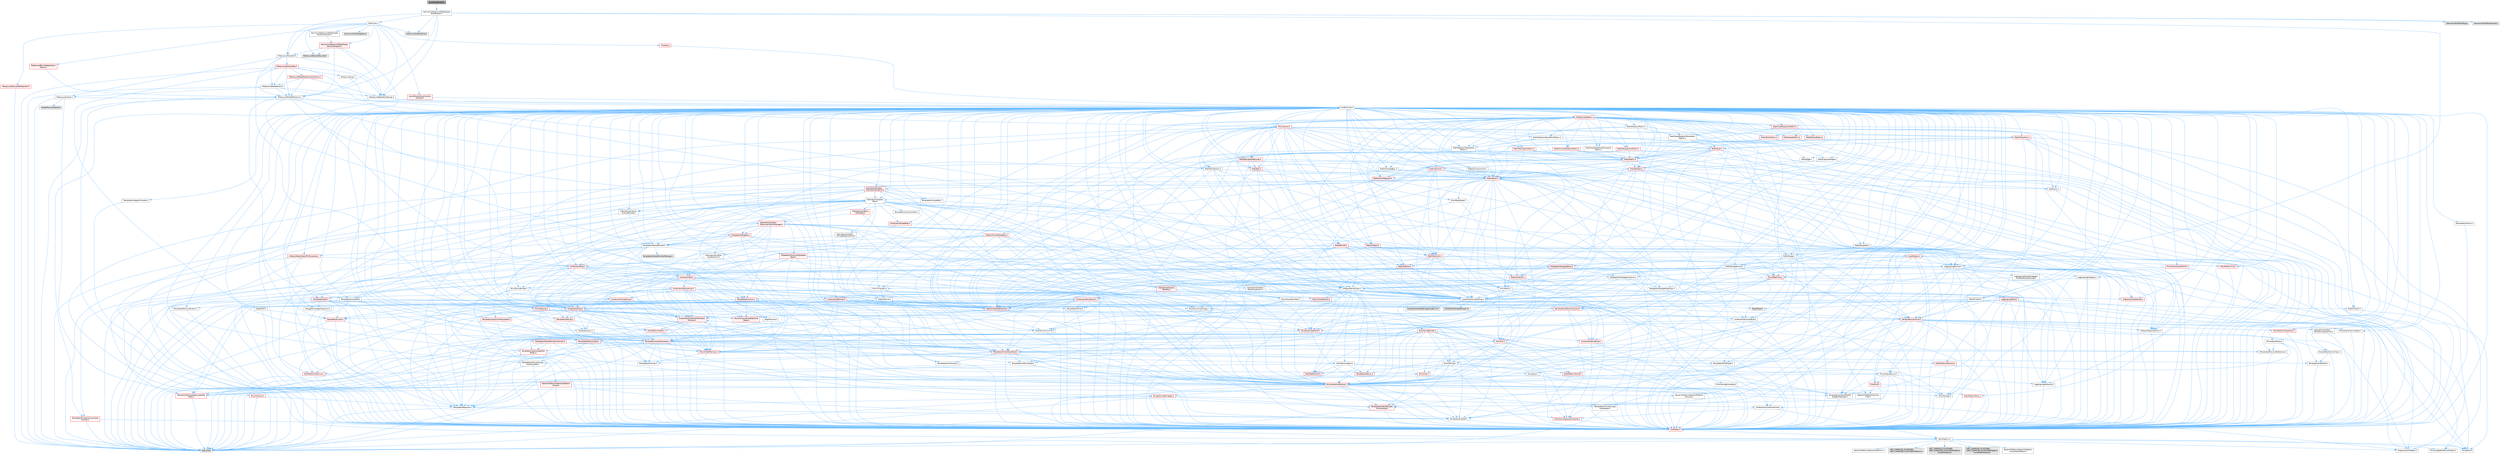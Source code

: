 digraph "StuckNoteGuard.h"
{
 // INTERACTIVE_SVG=YES
 // LATEX_PDF_SIZE
  bgcolor="transparent";
  edge [fontname=Helvetica,fontsize=10,labelfontname=Helvetica,labelfontsize=10];
  node [fontname=Helvetica,fontsize=10,shape=box,height=0.2,width=0.4];
  Node1 [id="Node000001",label="StuckNoteGuard.h",height=0.2,width=0.4,color="gray40", fillcolor="grey60", style="filled", fontcolor="black",tooltip=" "];
  Node1 -> Node2 [id="edge1_Node000001_Node000002",color="steelblue1",style="solid",tooltip=" "];
  Node2 [id="Node000002",label="HarmonixMetasound/DataTypes\l/MidiStream.h",height=0.2,width=0.4,color="grey40", fillcolor="white", style="filled",URL="$d8/ded/MidiStream_8h.html",tooltip=" "];
  Node2 -> Node3 [id="edge2_Node000002_Node000003",color="steelblue1",style="solid",tooltip=" "];
  Node3 [id="Node000003",label="MetasoundDataReference.h",height=0.2,width=0.4,color="grey40", fillcolor="white", style="filled",URL="$dc/d67/MetasoundDataReference_8h.html",tooltip=" "];
  Node3 -> Node4 [id="edge3_Node000003_Node000004",color="steelblue1",style="solid",tooltip=" "];
  Node4 [id="Node000004",label="type_traits",height=0.2,width=0.4,color="grey60", fillcolor="#E0E0E0", style="filled",tooltip=" "];
  Node3 -> Node5 [id="edge4_Node000003_Node000005",color="steelblue1",style="solid",tooltip=" "];
  Node5 [id="Node000005",label="Containers/UnrealString.h",height=0.2,width=0.4,color="grey40", fillcolor="white", style="filled",URL="$d5/dba/UnrealString_8h.html",tooltip=" "];
  Node5 -> Node6 [id="edge5_Node000005_Node000006",color="steelblue1",style="solid",tooltip=" "];
  Node6 [id="Node000006",label="Containers/UnrealStringIncludes.h.inl",height=0.2,width=0.4,color="grey60", fillcolor="#E0E0E0", style="filled",tooltip=" "];
  Node5 -> Node7 [id="edge6_Node000005_Node000007",color="steelblue1",style="solid",tooltip=" "];
  Node7 [id="Node000007",label="Containers/UnrealString.h.inl",height=0.2,width=0.4,color="grey60", fillcolor="#E0E0E0", style="filled",tooltip=" "];
  Node5 -> Node8 [id="edge7_Node000005_Node000008",color="steelblue1",style="solid",tooltip=" "];
  Node8 [id="Node000008",label="Misc/StringFormatArg.h",height=0.2,width=0.4,color="grey40", fillcolor="white", style="filled",URL="$d2/d16/StringFormatArg_8h.html",tooltip=" "];
  Node8 -> Node9 [id="edge8_Node000008_Node000009",color="steelblue1",style="solid",tooltip=" "];
  Node9 [id="Node000009",label="Containers/ContainersFwd.h",height=0.2,width=0.4,color="grey40", fillcolor="white", style="filled",URL="$d4/d0a/ContainersFwd_8h.html",tooltip=" "];
  Node9 -> Node10 [id="edge9_Node000009_Node000010",color="steelblue1",style="solid",tooltip=" "];
  Node10 [id="Node000010",label="HAL/Platform.h",height=0.2,width=0.4,color="grey40", fillcolor="white", style="filled",URL="$d9/dd0/Platform_8h.html",tooltip=" "];
  Node10 -> Node11 [id="edge10_Node000010_Node000011",color="steelblue1",style="solid",tooltip=" "];
  Node11 [id="Node000011",label="Misc/Build.h",height=0.2,width=0.4,color="grey40", fillcolor="white", style="filled",URL="$d3/dbb/Build_8h.html",tooltip=" "];
  Node10 -> Node12 [id="edge11_Node000010_Node000012",color="steelblue1",style="solid",tooltip=" "];
  Node12 [id="Node000012",label="Misc/LargeWorldCoordinates.h",height=0.2,width=0.4,color="grey40", fillcolor="white", style="filled",URL="$d2/dcb/LargeWorldCoordinates_8h.html",tooltip=" "];
  Node10 -> Node4 [id="edge12_Node000010_Node000004",color="steelblue1",style="solid",tooltip=" "];
  Node10 -> Node13 [id="edge13_Node000010_Node000013",color="steelblue1",style="solid",tooltip=" "];
  Node13 [id="Node000013",label="PreprocessorHelpers.h",height=0.2,width=0.4,color="grey40", fillcolor="white", style="filled",URL="$db/ddb/PreprocessorHelpers_8h.html",tooltip=" "];
  Node10 -> Node14 [id="edge14_Node000010_Node000014",color="steelblue1",style="solid",tooltip=" "];
  Node14 [id="Node000014",label="UBT_COMPILED_PLATFORM\l/UBT_COMPILED_PLATFORMPlatform\lCompilerPreSetup.h",height=0.2,width=0.4,color="grey60", fillcolor="#E0E0E0", style="filled",tooltip=" "];
  Node10 -> Node15 [id="edge15_Node000010_Node000015",color="steelblue1",style="solid",tooltip=" "];
  Node15 [id="Node000015",label="GenericPlatform/GenericPlatform\lCompilerPreSetup.h",height=0.2,width=0.4,color="grey40", fillcolor="white", style="filled",URL="$d9/dc8/GenericPlatformCompilerPreSetup_8h.html",tooltip=" "];
  Node10 -> Node16 [id="edge16_Node000010_Node000016",color="steelblue1",style="solid",tooltip=" "];
  Node16 [id="Node000016",label="GenericPlatform/GenericPlatform.h",height=0.2,width=0.4,color="grey40", fillcolor="white", style="filled",URL="$d6/d84/GenericPlatform_8h.html",tooltip=" "];
  Node10 -> Node17 [id="edge17_Node000010_Node000017",color="steelblue1",style="solid",tooltip=" "];
  Node17 [id="Node000017",label="UBT_COMPILED_PLATFORM\l/UBT_COMPILED_PLATFORMPlatform.h",height=0.2,width=0.4,color="grey60", fillcolor="#E0E0E0", style="filled",tooltip=" "];
  Node10 -> Node18 [id="edge18_Node000010_Node000018",color="steelblue1",style="solid",tooltip=" "];
  Node18 [id="Node000018",label="UBT_COMPILED_PLATFORM\l/UBT_COMPILED_PLATFORMPlatform\lCompilerSetup.h",height=0.2,width=0.4,color="grey60", fillcolor="#E0E0E0", style="filled",tooltip=" "];
  Node9 -> Node19 [id="edge19_Node000009_Node000019",color="steelblue1",style="solid",tooltip=" "];
  Node19 [id="Node000019",label="CoreTypes.h",height=0.2,width=0.4,color="red", fillcolor="#FFF0F0", style="filled",URL="$dc/dec/CoreTypes_8h.html",tooltip=" "];
  Node19 -> Node10 [id="edge20_Node000019_Node000010",color="steelblue1",style="solid",tooltip=" "];
  Node9 -> Node23 [id="edge21_Node000009_Node000023",color="steelblue1",style="solid",tooltip=" "];
  Node23 [id="Node000023",label="Traits/IsContiguousContainer.h",height=0.2,width=0.4,color="red", fillcolor="#FFF0F0", style="filled",URL="$d5/d3c/IsContiguousContainer_8h.html",tooltip=" "];
  Node23 -> Node19 [id="edge22_Node000023_Node000019",color="steelblue1",style="solid",tooltip=" "];
  Node3 -> Node10 [id="edge23_Node000003_Node000010",color="steelblue1",style="solid",tooltip=" "];
  Node3 -> Node26 [id="edge24_Node000003_Node000026",color="steelblue1",style="solid",tooltip=" "];
  Node26 [id="Node000026",label="Internationalization\l/Text.h",height=0.2,width=0.4,color="grey40", fillcolor="white", style="filled",URL="$d6/d35/Text_8h.html",tooltip=" "];
  Node26 -> Node19 [id="edge25_Node000026_Node000019",color="steelblue1",style="solid",tooltip=" "];
  Node26 -> Node27 [id="edge26_Node000026_Node000027",color="steelblue1",style="solid",tooltip=" "];
  Node27 [id="Node000027",label="HAL/PlatformAtomics.h",height=0.2,width=0.4,color="red", fillcolor="#FFF0F0", style="filled",URL="$d3/d36/PlatformAtomics_8h.html",tooltip=" "];
  Node27 -> Node19 [id="edge27_Node000027_Node000019",color="steelblue1",style="solid",tooltip=" "];
  Node26 -> Node30 [id="edge28_Node000026_Node000030",color="steelblue1",style="solid",tooltip=" "];
  Node30 [id="Node000030",label="Misc/AssertionMacros.h",height=0.2,width=0.4,color="red", fillcolor="#FFF0F0", style="filled",URL="$d0/dfa/AssertionMacros_8h.html",tooltip=" "];
  Node30 -> Node19 [id="edge29_Node000030_Node000019",color="steelblue1",style="solid",tooltip=" "];
  Node30 -> Node10 [id="edge30_Node000030_Node000010",color="steelblue1",style="solid",tooltip=" "];
  Node30 -> Node31 [id="edge31_Node000030_Node000031",color="steelblue1",style="solid",tooltip=" "];
  Node31 [id="Node000031",label="HAL/PlatformMisc.h",height=0.2,width=0.4,color="red", fillcolor="#FFF0F0", style="filled",URL="$d0/df5/PlatformMisc_8h.html",tooltip=" "];
  Node31 -> Node19 [id="edge32_Node000031_Node000019",color="steelblue1",style="solid",tooltip=" "];
  Node30 -> Node13 [id="edge33_Node000030_Node000013",color="steelblue1",style="solid",tooltip=" "];
  Node30 -> Node60 [id="edge34_Node000030_Node000060",color="steelblue1",style="solid",tooltip=" "];
  Node60 [id="Node000060",label="Templates/EnableIf.h",height=0.2,width=0.4,color="grey40", fillcolor="white", style="filled",URL="$d7/d60/EnableIf_8h.html",tooltip=" "];
  Node60 -> Node19 [id="edge35_Node000060_Node000019",color="steelblue1",style="solid",tooltip=" "];
  Node30 -> Node61 [id="edge36_Node000030_Node000061",color="steelblue1",style="solid",tooltip=" "];
  Node61 [id="Node000061",label="Templates/IsArrayOrRefOf\lTypeByPredicate.h",height=0.2,width=0.4,color="grey40", fillcolor="white", style="filled",URL="$d6/da1/IsArrayOrRefOfTypeByPredicate_8h.html",tooltip=" "];
  Node61 -> Node19 [id="edge37_Node000061_Node000019",color="steelblue1",style="solid",tooltip=" "];
  Node30 -> Node62 [id="edge38_Node000030_Node000062",color="steelblue1",style="solid",tooltip=" "];
  Node62 [id="Node000062",label="Templates/IsValidVariadic\lFunctionArg.h",height=0.2,width=0.4,color="red", fillcolor="#FFF0F0", style="filled",URL="$d0/dc8/IsValidVariadicFunctionArg_8h.html",tooltip=" "];
  Node62 -> Node19 [id="edge39_Node000062_Node000019",color="steelblue1",style="solid",tooltip=" "];
  Node62 -> Node4 [id="edge40_Node000062_Node000004",color="steelblue1",style="solid",tooltip=" "];
  Node30 -> Node64 [id="edge41_Node000030_Node000064",color="steelblue1",style="solid",tooltip=" "];
  Node64 [id="Node000064",label="Traits/IsCharEncodingCompatible\lWith.h",height=0.2,width=0.4,color="red", fillcolor="#FFF0F0", style="filled",URL="$df/dd1/IsCharEncodingCompatibleWith_8h.html",tooltip=" "];
  Node64 -> Node4 [id="edge42_Node000064_Node000004",color="steelblue1",style="solid",tooltip=" "];
  Node30 -> Node66 [id="edge43_Node000030_Node000066",color="steelblue1",style="solid",tooltip=" "];
  Node66 [id="Node000066",label="Misc/VarArgs.h",height=0.2,width=0.4,color="grey40", fillcolor="white", style="filled",URL="$d5/d6f/VarArgs_8h.html",tooltip=" "];
  Node66 -> Node19 [id="edge44_Node000066_Node000019",color="steelblue1",style="solid",tooltip=" "];
  Node30 -> Node67 [id="edge45_Node000030_Node000067",color="steelblue1",style="solid",tooltip=" "];
  Node67 [id="Node000067",label="String/FormatStringSan.h",height=0.2,width=0.4,color="red", fillcolor="#FFF0F0", style="filled",URL="$d3/d8b/FormatStringSan_8h.html",tooltip=" "];
  Node67 -> Node4 [id="edge46_Node000067_Node000004",color="steelblue1",style="solid",tooltip=" "];
  Node67 -> Node19 [id="edge47_Node000067_Node000019",color="steelblue1",style="solid",tooltip=" "];
  Node67 -> Node68 [id="edge48_Node000067_Node000068",color="steelblue1",style="solid",tooltip=" "];
  Node68 [id="Node000068",label="Templates/Requires.h",height=0.2,width=0.4,color="grey40", fillcolor="white", style="filled",URL="$dc/d96/Requires_8h.html",tooltip=" "];
  Node68 -> Node60 [id="edge49_Node000068_Node000060",color="steelblue1",style="solid",tooltip=" "];
  Node68 -> Node4 [id="edge50_Node000068_Node000004",color="steelblue1",style="solid",tooltip=" "];
  Node67 -> Node62 [id="edge51_Node000067_Node000062",color="steelblue1",style="solid",tooltip=" "];
  Node67 -> Node9 [id="edge52_Node000067_Node000009",color="steelblue1",style="solid",tooltip=" "];
  Node26 -> Node51 [id="edge53_Node000026_Node000051",color="steelblue1",style="solid",tooltip=" "];
  Node51 [id="Node000051",label="Misc/EnumClassFlags.h",height=0.2,width=0.4,color="grey40", fillcolor="white", style="filled",URL="$d8/de7/EnumClassFlags_8h.html",tooltip=" "];
  Node26 -> Node74 [id="edge54_Node000026_Node000074",color="steelblue1",style="solid",tooltip=" "];
  Node74 [id="Node000074",label="Templates/UnrealTypeTraits.h",height=0.2,width=0.4,color="red", fillcolor="#FFF0F0", style="filled",URL="$d2/d2d/UnrealTypeTraits_8h.html",tooltip=" "];
  Node74 -> Node19 [id="edge55_Node000074_Node000019",color="steelblue1",style="solid",tooltip=" "];
  Node74 -> Node75 [id="edge56_Node000074_Node000075",color="steelblue1",style="solid",tooltip=" "];
  Node75 [id="Node000075",label="Templates/IsPointer.h",height=0.2,width=0.4,color="grey40", fillcolor="white", style="filled",URL="$d7/d05/IsPointer_8h.html",tooltip=" "];
  Node75 -> Node19 [id="edge57_Node000075_Node000019",color="steelblue1",style="solid",tooltip=" "];
  Node74 -> Node30 [id="edge58_Node000074_Node000030",color="steelblue1",style="solid",tooltip=" "];
  Node74 -> Node76 [id="edge59_Node000074_Node000076",color="steelblue1",style="solid",tooltip=" "];
  Node76 [id="Node000076",label="Templates/AndOrNot.h",height=0.2,width=0.4,color="grey40", fillcolor="white", style="filled",URL="$db/d0a/AndOrNot_8h.html",tooltip=" "];
  Node76 -> Node19 [id="edge60_Node000076_Node000019",color="steelblue1",style="solid",tooltip=" "];
  Node74 -> Node60 [id="edge61_Node000074_Node000060",color="steelblue1",style="solid",tooltip=" "];
  Node74 -> Node77 [id="edge62_Node000074_Node000077",color="steelblue1",style="solid",tooltip=" "];
  Node77 [id="Node000077",label="Templates/IsArithmetic.h",height=0.2,width=0.4,color="grey40", fillcolor="white", style="filled",URL="$d2/d5d/IsArithmetic_8h.html",tooltip=" "];
  Node77 -> Node19 [id="edge63_Node000077_Node000019",color="steelblue1",style="solid",tooltip=" "];
  Node74 -> Node79 [id="edge64_Node000074_Node000079",color="steelblue1",style="solid",tooltip=" "];
  Node79 [id="Node000079",label="Templates/IsPODType.h",height=0.2,width=0.4,color="grey40", fillcolor="white", style="filled",URL="$d7/db1/IsPODType_8h.html",tooltip=" "];
  Node79 -> Node19 [id="edge65_Node000079_Node000019",color="steelblue1",style="solid",tooltip=" "];
  Node74 -> Node80 [id="edge66_Node000074_Node000080",color="steelblue1",style="solid",tooltip=" "];
  Node80 [id="Node000080",label="Templates/IsUECoreType.h",height=0.2,width=0.4,color="grey40", fillcolor="white", style="filled",URL="$d1/db8/IsUECoreType_8h.html",tooltip=" "];
  Node80 -> Node19 [id="edge67_Node000080_Node000019",color="steelblue1",style="solid",tooltip=" "];
  Node80 -> Node4 [id="edge68_Node000080_Node000004",color="steelblue1",style="solid",tooltip=" "];
  Node74 -> Node81 [id="edge69_Node000074_Node000081",color="steelblue1",style="solid",tooltip=" "];
  Node81 [id="Node000081",label="Templates/IsTriviallyCopy\lConstructible.h",height=0.2,width=0.4,color="grey40", fillcolor="white", style="filled",URL="$d3/d78/IsTriviallyCopyConstructible_8h.html",tooltip=" "];
  Node81 -> Node19 [id="edge70_Node000081_Node000019",color="steelblue1",style="solid",tooltip=" "];
  Node81 -> Node4 [id="edge71_Node000081_Node000004",color="steelblue1",style="solid",tooltip=" "];
  Node26 -> Node82 [id="edge72_Node000026_Node000082",color="steelblue1",style="solid",tooltip=" "];
  Node82 [id="Node000082",label="Containers/Array.h",height=0.2,width=0.4,color="red", fillcolor="#FFF0F0", style="filled",URL="$df/dd0/Array_8h.html",tooltip=" "];
  Node82 -> Node19 [id="edge73_Node000082_Node000019",color="steelblue1",style="solid",tooltip=" "];
  Node82 -> Node30 [id="edge74_Node000082_Node000030",color="steelblue1",style="solid",tooltip=" "];
  Node82 -> Node83 [id="edge75_Node000082_Node000083",color="steelblue1",style="solid",tooltip=" "];
  Node83 [id="Node000083",label="Misc/IntrusiveUnsetOptional\lState.h",height=0.2,width=0.4,color="red", fillcolor="#FFF0F0", style="filled",URL="$d2/d0a/IntrusiveUnsetOptionalState_8h.html",tooltip=" "];
  Node82 -> Node87 [id="edge76_Node000082_Node000087",color="steelblue1",style="solid",tooltip=" "];
  Node87 [id="Node000087",label="HAL/UnrealMemory.h",height=0.2,width=0.4,color="red", fillcolor="#FFF0F0", style="filled",URL="$d9/d96/UnrealMemory_8h.html",tooltip=" "];
  Node87 -> Node19 [id="edge77_Node000087_Node000019",color="steelblue1",style="solid",tooltip=" "];
  Node87 -> Node91 [id="edge78_Node000087_Node000091",color="steelblue1",style="solid",tooltip=" "];
  Node91 [id="Node000091",label="HAL/MemoryBase.h",height=0.2,width=0.4,color="grey40", fillcolor="white", style="filled",URL="$d6/d9f/MemoryBase_8h.html",tooltip=" "];
  Node91 -> Node19 [id="edge79_Node000091_Node000019",color="steelblue1",style="solid",tooltip=" "];
  Node91 -> Node27 [id="edge80_Node000091_Node000027",color="steelblue1",style="solid",tooltip=" "];
  Node91 -> Node39 [id="edge81_Node000091_Node000039",color="steelblue1",style="solid",tooltip=" "];
  Node39 [id="Node000039",label="HAL/PlatformCrt.h",height=0.2,width=0.4,color="red", fillcolor="#FFF0F0", style="filled",URL="$d8/d75/PlatformCrt_8h.html",tooltip=" "];
  Node91 -> Node92 [id="edge82_Node000091_Node000092",color="steelblue1",style="solid",tooltip=" "];
  Node92 [id="Node000092",label="Misc/Exec.h",height=0.2,width=0.4,color="grey40", fillcolor="white", style="filled",URL="$de/ddb/Exec_8h.html",tooltip=" "];
  Node92 -> Node19 [id="edge83_Node000092_Node000019",color="steelblue1",style="solid",tooltip=" "];
  Node92 -> Node30 [id="edge84_Node000092_Node000030",color="steelblue1",style="solid",tooltip=" "];
  Node91 -> Node93 [id="edge85_Node000091_Node000093",color="steelblue1",style="solid",tooltip=" "];
  Node93 [id="Node000093",label="Misc/OutputDevice.h",height=0.2,width=0.4,color="grey40", fillcolor="white", style="filled",URL="$d7/d32/OutputDevice_8h.html",tooltip=" "];
  Node93 -> Node35 [id="edge86_Node000093_Node000035",color="steelblue1",style="solid",tooltip=" "];
  Node35 [id="Node000035",label="CoreFwd.h",height=0.2,width=0.4,color="red", fillcolor="#FFF0F0", style="filled",URL="$d1/d1e/CoreFwd_8h.html",tooltip=" "];
  Node35 -> Node19 [id="edge87_Node000035_Node000019",color="steelblue1",style="solid",tooltip=" "];
  Node35 -> Node9 [id="edge88_Node000035_Node000009",color="steelblue1",style="solid",tooltip=" "];
  Node35 -> Node37 [id="edge89_Node000035_Node000037",color="steelblue1",style="solid",tooltip=" "];
  Node37 [id="Node000037",label="UObject/UObjectHierarchy\lFwd.h",height=0.2,width=0.4,color="grey40", fillcolor="white", style="filled",URL="$d3/d13/UObjectHierarchyFwd_8h.html",tooltip=" "];
  Node93 -> Node19 [id="edge90_Node000093_Node000019",color="steelblue1",style="solid",tooltip=" "];
  Node93 -> Node94 [id="edge91_Node000093_Node000094",color="steelblue1",style="solid",tooltip=" "];
  Node94 [id="Node000094",label="Logging/LogVerbosity.h",height=0.2,width=0.4,color="grey40", fillcolor="white", style="filled",URL="$d2/d8f/LogVerbosity_8h.html",tooltip=" "];
  Node94 -> Node19 [id="edge92_Node000094_Node000019",color="steelblue1",style="solid",tooltip=" "];
  Node93 -> Node66 [id="edge93_Node000093_Node000066",color="steelblue1",style="solid",tooltip=" "];
  Node93 -> Node61 [id="edge94_Node000093_Node000061",color="steelblue1",style="solid",tooltip=" "];
  Node93 -> Node62 [id="edge95_Node000093_Node000062",color="steelblue1",style="solid",tooltip=" "];
  Node93 -> Node64 [id="edge96_Node000093_Node000064",color="steelblue1",style="solid",tooltip=" "];
  Node91 -> Node95 [id="edge97_Node000091_Node000095",color="steelblue1",style="solid",tooltip=" "];
  Node95 [id="Node000095",label="Templates/Atomic.h",height=0.2,width=0.4,color="red", fillcolor="#FFF0F0", style="filled",URL="$d3/d91/Atomic_8h.html",tooltip=" "];
  Node87 -> Node102 [id="edge98_Node000087_Node000102",color="steelblue1",style="solid",tooltip=" "];
  Node102 [id="Node000102",label="HAL/PlatformMemory.h",height=0.2,width=0.4,color="red", fillcolor="#FFF0F0", style="filled",URL="$de/d68/PlatformMemory_8h.html",tooltip=" "];
  Node102 -> Node19 [id="edge99_Node000102_Node000019",color="steelblue1",style="solid",tooltip=" "];
  Node87 -> Node75 [id="edge100_Node000087_Node000075",color="steelblue1",style="solid",tooltip=" "];
  Node82 -> Node74 [id="edge101_Node000082_Node000074",color="steelblue1",style="solid",tooltip=" "];
  Node82 -> Node105 [id="edge102_Node000082_Node000105",color="steelblue1",style="solid",tooltip=" "];
  Node105 [id="Node000105",label="Templates/UnrealTemplate.h",height=0.2,width=0.4,color="red", fillcolor="#FFF0F0", style="filled",URL="$d4/d24/UnrealTemplate_8h.html",tooltip=" "];
  Node105 -> Node19 [id="edge103_Node000105_Node000019",color="steelblue1",style="solid",tooltip=" "];
  Node105 -> Node75 [id="edge104_Node000105_Node000075",color="steelblue1",style="solid",tooltip=" "];
  Node105 -> Node87 [id="edge105_Node000105_Node000087",color="steelblue1",style="solid",tooltip=" "];
  Node105 -> Node74 [id="edge106_Node000105_Node000074",color="steelblue1",style="solid",tooltip=" "];
  Node105 -> Node108 [id="edge107_Node000105_Node000108",color="steelblue1",style="solid",tooltip=" "];
  Node108 [id="Node000108",label="Templates/RemoveReference.h",height=0.2,width=0.4,color="grey40", fillcolor="white", style="filled",URL="$da/dbe/RemoveReference_8h.html",tooltip=" "];
  Node108 -> Node19 [id="edge108_Node000108_Node000019",color="steelblue1",style="solid",tooltip=" "];
  Node105 -> Node68 [id="edge109_Node000105_Node000068",color="steelblue1",style="solid",tooltip=" "];
  Node105 -> Node109 [id="edge110_Node000105_Node000109",color="steelblue1",style="solid",tooltip=" "];
  Node109 [id="Node000109",label="Templates/TypeCompatible\lBytes.h",height=0.2,width=0.4,color="red", fillcolor="#FFF0F0", style="filled",URL="$df/d0a/TypeCompatibleBytes_8h.html",tooltip=" "];
  Node109 -> Node19 [id="edge111_Node000109_Node000019",color="steelblue1",style="solid",tooltip=" "];
  Node109 -> Node4 [id="edge112_Node000109_Node000004",color="steelblue1",style="solid",tooltip=" "];
  Node105 -> Node23 [id="edge113_Node000105_Node000023",color="steelblue1",style="solid",tooltip=" "];
  Node105 -> Node4 [id="edge114_Node000105_Node000004",color="steelblue1",style="solid",tooltip=" "];
  Node82 -> Node112 [id="edge115_Node000082_Node000112",color="steelblue1",style="solid",tooltip=" "];
  Node112 [id="Node000112",label="Containers/ContainerAllocation\lPolicies.h",height=0.2,width=0.4,color="red", fillcolor="#FFF0F0", style="filled",URL="$d7/dff/ContainerAllocationPolicies_8h.html",tooltip=" "];
  Node112 -> Node19 [id="edge116_Node000112_Node000019",color="steelblue1",style="solid",tooltip=" "];
  Node112 -> Node112 [id="edge117_Node000112_Node000112",color="steelblue1",style="solid",tooltip=" "];
  Node112 -> Node114 [id="edge118_Node000112_Node000114",color="steelblue1",style="solid",tooltip=" "];
  Node114 [id="Node000114",label="HAL/PlatformMath.h",height=0.2,width=0.4,color="red", fillcolor="#FFF0F0", style="filled",URL="$dc/d53/PlatformMath_8h.html",tooltip=" "];
  Node114 -> Node19 [id="edge119_Node000114_Node000019",color="steelblue1",style="solid",tooltip=" "];
  Node112 -> Node87 [id="edge120_Node000112_Node000087",color="steelblue1",style="solid",tooltip=" "];
  Node112 -> Node49 [id="edge121_Node000112_Node000049",color="steelblue1",style="solid",tooltip=" "];
  Node49 [id="Node000049",label="Math/NumericLimits.h",height=0.2,width=0.4,color="grey40", fillcolor="white", style="filled",URL="$df/d1b/NumericLimits_8h.html",tooltip=" "];
  Node49 -> Node19 [id="edge122_Node000049_Node000019",color="steelblue1",style="solid",tooltip=" "];
  Node112 -> Node30 [id="edge123_Node000112_Node000030",color="steelblue1",style="solid",tooltip=" "];
  Node112 -> Node123 [id="edge124_Node000112_Node000123",color="steelblue1",style="solid",tooltip=" "];
  Node123 [id="Node000123",label="Templates/MemoryOps.h",height=0.2,width=0.4,color="red", fillcolor="#FFF0F0", style="filled",URL="$db/dea/MemoryOps_8h.html",tooltip=" "];
  Node123 -> Node19 [id="edge125_Node000123_Node000019",color="steelblue1",style="solid",tooltip=" "];
  Node123 -> Node87 [id="edge126_Node000123_Node000087",color="steelblue1",style="solid",tooltip=" "];
  Node123 -> Node100 [id="edge127_Node000123_Node000100",color="steelblue1",style="solid",tooltip=" "];
  Node100 [id="Node000100",label="Templates/IsTriviallyCopy\lAssignable.h",height=0.2,width=0.4,color="grey40", fillcolor="white", style="filled",URL="$d2/df2/IsTriviallyCopyAssignable_8h.html",tooltip=" "];
  Node100 -> Node19 [id="edge128_Node000100_Node000019",color="steelblue1",style="solid",tooltip=" "];
  Node100 -> Node4 [id="edge129_Node000100_Node000004",color="steelblue1",style="solid",tooltip=" "];
  Node123 -> Node81 [id="edge130_Node000123_Node000081",color="steelblue1",style="solid",tooltip=" "];
  Node123 -> Node68 [id="edge131_Node000123_Node000068",color="steelblue1",style="solid",tooltip=" "];
  Node123 -> Node74 [id="edge132_Node000123_Node000074",color="steelblue1",style="solid",tooltip=" "];
  Node123 -> Node4 [id="edge133_Node000123_Node000004",color="steelblue1",style="solid",tooltip=" "];
  Node112 -> Node109 [id="edge134_Node000112_Node000109",color="steelblue1",style="solid",tooltip=" "];
  Node112 -> Node4 [id="edge135_Node000112_Node000004",color="steelblue1",style="solid",tooltip=" "];
  Node82 -> Node125 [id="edge136_Node000082_Node000125",color="steelblue1",style="solid",tooltip=" "];
  Node125 [id="Node000125",label="Serialization/Archive.h",height=0.2,width=0.4,color="red", fillcolor="#FFF0F0", style="filled",URL="$d7/d3b/Archive_8h.html",tooltip=" "];
  Node125 -> Node35 [id="edge137_Node000125_Node000035",color="steelblue1",style="solid",tooltip=" "];
  Node125 -> Node19 [id="edge138_Node000125_Node000019",color="steelblue1",style="solid",tooltip=" "];
  Node125 -> Node126 [id="edge139_Node000125_Node000126",color="steelblue1",style="solid",tooltip=" "];
  Node126 [id="Node000126",label="HAL/PlatformProperties.h",height=0.2,width=0.4,color="red", fillcolor="#FFF0F0", style="filled",URL="$d9/db0/PlatformProperties_8h.html",tooltip=" "];
  Node126 -> Node19 [id="edge140_Node000126_Node000019",color="steelblue1",style="solid",tooltip=" "];
  Node125 -> Node129 [id="edge141_Node000125_Node000129",color="steelblue1",style="solid",tooltip=" "];
  Node129 [id="Node000129",label="Internationalization\l/TextNamespaceFwd.h",height=0.2,width=0.4,color="grey40", fillcolor="white", style="filled",URL="$d8/d97/TextNamespaceFwd_8h.html",tooltip=" "];
  Node129 -> Node19 [id="edge142_Node000129_Node000019",color="steelblue1",style="solid",tooltip=" "];
  Node125 -> Node30 [id="edge143_Node000125_Node000030",color="steelblue1",style="solid",tooltip=" "];
  Node125 -> Node11 [id="edge144_Node000125_Node000011",color="steelblue1",style="solid",tooltip=" "];
  Node125 -> Node130 [id="edge145_Node000125_Node000130",color="steelblue1",style="solid",tooltip=" "];
  Node130 [id="Node000130",label="Misc/EngineVersionBase.h",height=0.2,width=0.4,color="grey40", fillcolor="white", style="filled",URL="$d5/d2b/EngineVersionBase_8h.html",tooltip=" "];
  Node130 -> Node19 [id="edge146_Node000130_Node000019",color="steelblue1",style="solid",tooltip=" "];
  Node125 -> Node66 [id="edge147_Node000125_Node000066",color="steelblue1",style="solid",tooltip=" "];
  Node125 -> Node60 [id="edge148_Node000125_Node000060",color="steelblue1",style="solid",tooltip=" "];
  Node125 -> Node61 [id="edge149_Node000125_Node000061",color="steelblue1",style="solid",tooltip=" "];
  Node125 -> Node133 [id="edge150_Node000125_Node000133",color="steelblue1",style="solid",tooltip=" "];
  Node133 [id="Node000133",label="Templates/IsEnumClass.h",height=0.2,width=0.4,color="grey40", fillcolor="white", style="filled",URL="$d7/d15/IsEnumClass_8h.html",tooltip=" "];
  Node133 -> Node19 [id="edge151_Node000133_Node000019",color="steelblue1",style="solid",tooltip=" "];
  Node133 -> Node76 [id="edge152_Node000133_Node000076",color="steelblue1",style="solid",tooltip=" "];
  Node125 -> Node62 [id="edge153_Node000125_Node000062",color="steelblue1",style="solid",tooltip=" "];
  Node125 -> Node105 [id="edge154_Node000125_Node000105",color="steelblue1",style="solid",tooltip=" "];
  Node125 -> Node64 [id="edge155_Node000125_Node000064",color="steelblue1",style="solid",tooltip=" "];
  Node125 -> Node134 [id="edge156_Node000125_Node000134",color="steelblue1",style="solid",tooltip=" "];
  Node134 [id="Node000134",label="UObject/ObjectVersion.h",height=0.2,width=0.4,color="grey40", fillcolor="white", style="filled",URL="$da/d63/ObjectVersion_8h.html",tooltip=" "];
  Node134 -> Node19 [id="edge157_Node000134_Node000019",color="steelblue1",style="solid",tooltip=" "];
  Node82 -> Node151 [id="edge158_Node000082_Node000151",color="steelblue1",style="solid",tooltip=" "];
  Node151 [id="Node000151",label="Templates/Invoke.h",height=0.2,width=0.4,color="red", fillcolor="#FFF0F0", style="filled",URL="$d7/deb/Invoke_8h.html",tooltip=" "];
  Node151 -> Node19 [id="edge159_Node000151_Node000019",color="steelblue1",style="solid",tooltip=" "];
  Node151 -> Node105 [id="edge160_Node000151_Node000105",color="steelblue1",style="solid",tooltip=" "];
  Node151 -> Node4 [id="edge161_Node000151_Node000004",color="steelblue1",style="solid",tooltip=" "];
  Node82 -> Node156 [id="edge162_Node000082_Node000156",color="steelblue1",style="solid",tooltip=" "];
  Node156 [id="Node000156",label="Templates/Less.h",height=0.2,width=0.4,color="grey40", fillcolor="white", style="filled",URL="$de/dc8/Less_8h.html",tooltip=" "];
  Node156 -> Node19 [id="edge163_Node000156_Node000019",color="steelblue1",style="solid",tooltip=" "];
  Node156 -> Node105 [id="edge164_Node000156_Node000105",color="steelblue1",style="solid",tooltip=" "];
  Node82 -> Node68 [id="edge165_Node000082_Node000068",color="steelblue1",style="solid",tooltip=" "];
  Node82 -> Node164 [id="edge166_Node000082_Node000164",color="steelblue1",style="solid",tooltip=" "];
  Node164 [id="Node000164",label="Templates/Sorting.h",height=0.2,width=0.4,color="red", fillcolor="#FFF0F0", style="filled",URL="$d3/d9e/Sorting_8h.html",tooltip=" "];
  Node164 -> Node19 [id="edge167_Node000164_Node000019",color="steelblue1",style="solid",tooltip=" "];
  Node164 -> Node114 [id="edge168_Node000164_Node000114",color="steelblue1",style="solid",tooltip=" "];
  Node164 -> Node156 [id="edge169_Node000164_Node000156",color="steelblue1",style="solid",tooltip=" "];
  Node82 -> Node168 [id="edge170_Node000082_Node000168",color="steelblue1",style="solid",tooltip=" "];
  Node168 [id="Node000168",label="Templates/AlignmentTemplates.h",height=0.2,width=0.4,color="red", fillcolor="#FFF0F0", style="filled",URL="$dd/d32/AlignmentTemplates_8h.html",tooltip=" "];
  Node168 -> Node19 [id="edge171_Node000168_Node000019",color="steelblue1",style="solid",tooltip=" "];
  Node168 -> Node75 [id="edge172_Node000168_Node000075",color="steelblue1",style="solid",tooltip=" "];
  Node82 -> Node4 [id="edge173_Node000082_Node000004",color="steelblue1",style="solid",tooltip=" "];
  Node26 -> Node5 [id="edge174_Node000026_Node000005",color="steelblue1",style="solid",tooltip=" "];
  Node26 -> Node169 [id="edge175_Node000026_Node000169",color="steelblue1",style="solid",tooltip=" "];
  Node169 [id="Node000169",label="Containers/SortedMap.h",height=0.2,width=0.4,color="red", fillcolor="#FFF0F0", style="filled",URL="$d1/dcf/SortedMap_8h.html",tooltip=" "];
  Node169 -> Node170 [id="edge176_Node000169_Node000170",color="steelblue1",style="solid",tooltip=" "];
  Node170 [id="Node000170",label="Containers/Map.h",height=0.2,width=0.4,color="red", fillcolor="#FFF0F0", style="filled",URL="$df/d79/Map_8h.html",tooltip=" "];
  Node170 -> Node19 [id="edge177_Node000170_Node000019",color="steelblue1",style="solid",tooltip=" "];
  Node170 -> Node171 [id="edge178_Node000170_Node000171",color="steelblue1",style="solid",tooltip=" "];
  Node171 [id="Node000171",label="Algo/Reverse.h",height=0.2,width=0.4,color="grey40", fillcolor="white", style="filled",URL="$d5/d93/Reverse_8h.html",tooltip=" "];
  Node171 -> Node19 [id="edge179_Node000171_Node000019",color="steelblue1",style="solid",tooltip=" "];
  Node171 -> Node105 [id="edge180_Node000171_Node000105",color="steelblue1",style="solid",tooltip=" "];
  Node170 -> Node172 [id="edge181_Node000170_Node000172",color="steelblue1",style="solid",tooltip=" "];
  Node172 [id="Node000172",label="Containers/Set.h",height=0.2,width=0.4,color="red", fillcolor="#FFF0F0", style="filled",URL="$d4/d45/Set_8h.html",tooltip=" "];
  Node172 -> Node112 [id="edge182_Node000172_Node000112",color="steelblue1",style="solid",tooltip=" "];
  Node172 -> Node174 [id="edge183_Node000172_Node000174",color="steelblue1",style="solid",tooltip=" "];
  Node174 [id="Node000174",label="Containers/SparseArray.h",height=0.2,width=0.4,color="red", fillcolor="#FFF0F0", style="filled",URL="$d5/dbf/SparseArray_8h.html",tooltip=" "];
  Node174 -> Node19 [id="edge184_Node000174_Node000019",color="steelblue1",style="solid",tooltip=" "];
  Node174 -> Node30 [id="edge185_Node000174_Node000030",color="steelblue1",style="solid",tooltip=" "];
  Node174 -> Node87 [id="edge186_Node000174_Node000087",color="steelblue1",style="solid",tooltip=" "];
  Node174 -> Node74 [id="edge187_Node000174_Node000074",color="steelblue1",style="solid",tooltip=" "];
  Node174 -> Node105 [id="edge188_Node000174_Node000105",color="steelblue1",style="solid",tooltip=" "];
  Node174 -> Node112 [id="edge189_Node000174_Node000112",color="steelblue1",style="solid",tooltip=" "];
  Node174 -> Node156 [id="edge190_Node000174_Node000156",color="steelblue1",style="solid",tooltip=" "];
  Node174 -> Node82 [id="edge191_Node000174_Node000082",color="steelblue1",style="solid",tooltip=" "];
  Node174 -> Node167 [id="edge192_Node000174_Node000167",color="steelblue1",style="solid",tooltip=" "];
  Node167 [id="Node000167",label="Math/UnrealMathUtility.h",height=0.2,width=0.4,color="red", fillcolor="#FFF0F0", style="filled",URL="$db/db8/UnrealMathUtility_8h.html",tooltip=" "];
  Node167 -> Node19 [id="edge193_Node000167_Node000019",color="steelblue1",style="solid",tooltip=" "];
  Node167 -> Node30 [id="edge194_Node000167_Node000030",color="steelblue1",style="solid",tooltip=" "];
  Node167 -> Node114 [id="edge195_Node000167_Node000114",color="steelblue1",style="solid",tooltip=" "];
  Node167 -> Node68 [id="edge196_Node000167_Node000068",color="steelblue1",style="solid",tooltip=" "];
  Node174 -> Node175 [id="edge197_Node000174_Node000175",color="steelblue1",style="solid",tooltip=" "];
  Node175 [id="Node000175",label="Containers/ScriptArray.h",height=0.2,width=0.4,color="red", fillcolor="#FFF0F0", style="filled",URL="$dc/daf/ScriptArray_8h.html",tooltip=" "];
  Node175 -> Node19 [id="edge198_Node000175_Node000019",color="steelblue1",style="solid",tooltip=" "];
  Node175 -> Node30 [id="edge199_Node000175_Node000030",color="steelblue1",style="solid",tooltip=" "];
  Node175 -> Node87 [id="edge200_Node000175_Node000087",color="steelblue1",style="solid",tooltip=" "];
  Node175 -> Node112 [id="edge201_Node000175_Node000112",color="steelblue1",style="solid",tooltip=" "];
  Node175 -> Node82 [id="edge202_Node000175_Node000082",color="steelblue1",style="solid",tooltip=" "];
  Node174 -> Node176 [id="edge203_Node000174_Node000176",color="steelblue1",style="solid",tooltip=" "];
  Node176 [id="Node000176",label="Containers/BitArray.h",height=0.2,width=0.4,color="red", fillcolor="#FFF0F0", style="filled",URL="$d1/de4/BitArray_8h.html",tooltip=" "];
  Node176 -> Node112 [id="edge204_Node000176_Node000112",color="steelblue1",style="solid",tooltip=" "];
  Node176 -> Node19 [id="edge205_Node000176_Node000019",color="steelblue1",style="solid",tooltip=" "];
  Node176 -> Node27 [id="edge206_Node000176_Node000027",color="steelblue1",style="solid",tooltip=" "];
  Node176 -> Node87 [id="edge207_Node000176_Node000087",color="steelblue1",style="solid",tooltip=" "];
  Node176 -> Node167 [id="edge208_Node000176_Node000167",color="steelblue1",style="solid",tooltip=" "];
  Node176 -> Node30 [id="edge209_Node000176_Node000030",color="steelblue1",style="solid",tooltip=" "];
  Node176 -> Node51 [id="edge210_Node000176_Node000051",color="steelblue1",style="solid",tooltip=" "];
  Node176 -> Node125 [id="edge211_Node000176_Node000125",color="steelblue1",style="solid",tooltip=" "];
  Node176 -> Node136 [id="edge212_Node000176_Node000136",color="steelblue1",style="solid",tooltip=" "];
  Node136 [id="Node000136",label="Serialization/MemoryLayout.h",height=0.2,width=0.4,color="red", fillcolor="#FFF0F0", style="filled",URL="$d7/d66/MemoryLayout_8h.html",tooltip=" "];
  Node136 -> Node139 [id="edge213_Node000136_Node000139",color="steelblue1",style="solid",tooltip=" "];
  Node139 [id="Node000139",label="Containers/EnumAsByte.h",height=0.2,width=0.4,color="grey40", fillcolor="white", style="filled",URL="$d6/d9a/EnumAsByte_8h.html",tooltip=" "];
  Node139 -> Node19 [id="edge214_Node000139_Node000019",color="steelblue1",style="solid",tooltip=" "];
  Node139 -> Node79 [id="edge215_Node000139_Node000079",color="steelblue1",style="solid",tooltip=" "];
  Node139 -> Node140 [id="edge216_Node000139_Node000140",color="steelblue1",style="solid",tooltip=" "];
  Node140 [id="Node000140",label="Templates/TypeHash.h",height=0.2,width=0.4,color="red", fillcolor="#FFF0F0", style="filled",URL="$d1/d62/TypeHash_8h.html",tooltip=" "];
  Node140 -> Node19 [id="edge217_Node000140_Node000019",color="steelblue1",style="solid",tooltip=" "];
  Node140 -> Node68 [id="edge218_Node000140_Node000068",color="steelblue1",style="solid",tooltip=" "];
  Node140 -> Node141 [id="edge219_Node000140_Node000141",color="steelblue1",style="solid",tooltip=" "];
  Node141 [id="Node000141",label="Misc/Crc.h",height=0.2,width=0.4,color="red", fillcolor="#FFF0F0", style="filled",URL="$d4/dd2/Crc_8h.html",tooltip=" "];
  Node141 -> Node19 [id="edge220_Node000141_Node000019",color="steelblue1",style="solid",tooltip=" "];
  Node141 -> Node89 [id="edge221_Node000141_Node000089",color="steelblue1",style="solid",tooltip=" "];
  Node89 [id="Node000089",label="HAL/PlatformString.h",height=0.2,width=0.4,color="red", fillcolor="#FFF0F0", style="filled",URL="$db/db5/PlatformString_8h.html",tooltip=" "];
  Node89 -> Node19 [id="edge222_Node000089_Node000019",color="steelblue1",style="solid",tooltip=" "];
  Node141 -> Node30 [id="edge223_Node000141_Node000030",color="steelblue1",style="solid",tooltip=" "];
  Node141 -> Node142 [id="edge224_Node000141_Node000142",color="steelblue1",style="solid",tooltip=" "];
  Node142 [id="Node000142",label="Misc/CString.h",height=0.2,width=0.4,color="grey40", fillcolor="white", style="filled",URL="$d2/d49/CString_8h.html",tooltip=" "];
  Node142 -> Node19 [id="edge225_Node000142_Node000019",color="steelblue1",style="solid",tooltip=" "];
  Node142 -> Node39 [id="edge226_Node000142_Node000039",color="steelblue1",style="solid",tooltip=" "];
  Node142 -> Node89 [id="edge227_Node000142_Node000089",color="steelblue1",style="solid",tooltip=" "];
  Node142 -> Node30 [id="edge228_Node000142_Node000030",color="steelblue1",style="solid",tooltip=" "];
  Node142 -> Node143 [id="edge229_Node000142_Node000143",color="steelblue1",style="solid",tooltip=" "];
  Node143 [id="Node000143",label="Misc/Char.h",height=0.2,width=0.4,color="red", fillcolor="#FFF0F0", style="filled",URL="$d0/d58/Char_8h.html",tooltip=" "];
  Node143 -> Node19 [id="edge230_Node000143_Node000019",color="steelblue1",style="solid",tooltip=" "];
  Node143 -> Node4 [id="edge231_Node000143_Node000004",color="steelblue1",style="solid",tooltip=" "];
  Node142 -> Node66 [id="edge232_Node000142_Node000066",color="steelblue1",style="solid",tooltip=" "];
  Node142 -> Node61 [id="edge233_Node000142_Node000061",color="steelblue1",style="solid",tooltip=" "];
  Node142 -> Node62 [id="edge234_Node000142_Node000062",color="steelblue1",style="solid",tooltip=" "];
  Node142 -> Node64 [id="edge235_Node000142_Node000064",color="steelblue1",style="solid",tooltip=" "];
  Node141 -> Node143 [id="edge236_Node000141_Node000143",color="steelblue1",style="solid",tooltip=" "];
  Node141 -> Node74 [id="edge237_Node000141_Node000074",color="steelblue1",style="solid",tooltip=" "];
  Node140 -> Node4 [id="edge238_Node000140_Node000004",color="steelblue1",style="solid",tooltip=" "];
  Node136 -> Node33 [id="edge239_Node000136_Node000033",color="steelblue1",style="solid",tooltip=" "];
  Node33 [id="Node000033",label="Containers/StringFwd.h",height=0.2,width=0.4,color="red", fillcolor="#FFF0F0", style="filled",URL="$df/d37/StringFwd_8h.html",tooltip=" "];
  Node33 -> Node19 [id="edge240_Node000033_Node000019",color="steelblue1",style="solid",tooltip=" "];
  Node33 -> Node23 [id="edge241_Node000033_Node000023",color="steelblue1",style="solid",tooltip=" "];
  Node136 -> Node87 [id="edge242_Node000136_Node000087",color="steelblue1",style="solid",tooltip=" "];
  Node136 -> Node60 [id="edge243_Node000136_Node000060",color="steelblue1",style="solid",tooltip=" "];
  Node136 -> Node105 [id="edge244_Node000136_Node000105",color="steelblue1",style="solid",tooltip=" "];
  Node176 -> Node60 [id="edge245_Node000176_Node000060",color="steelblue1",style="solid",tooltip=" "];
  Node176 -> Node151 [id="edge246_Node000176_Node000151",color="steelblue1",style="solid",tooltip=" "];
  Node176 -> Node105 [id="edge247_Node000176_Node000105",color="steelblue1",style="solid",tooltip=" "];
  Node176 -> Node74 [id="edge248_Node000176_Node000074",color="steelblue1",style="solid",tooltip=" "];
  Node174 -> Node5 [id="edge249_Node000174_Node000005",color="steelblue1",style="solid",tooltip=" "];
  Node174 -> Node83 [id="edge250_Node000174_Node000083",color="steelblue1",style="solid",tooltip=" "];
  Node172 -> Node9 [id="edge251_Node000172_Node000009",color="steelblue1",style="solid",tooltip=" "];
  Node172 -> Node167 [id="edge252_Node000172_Node000167",color="steelblue1",style="solid",tooltip=" "];
  Node172 -> Node30 [id="edge253_Node000172_Node000030",color="steelblue1",style="solid",tooltip=" "];
  Node172 -> Node193 [id="edge254_Node000172_Node000193",color="steelblue1",style="solid",tooltip=" "];
  Node193 [id="Node000193",label="Misc/StructBuilder.h",height=0.2,width=0.4,color="grey40", fillcolor="white", style="filled",URL="$d9/db3/StructBuilder_8h.html",tooltip=" "];
  Node193 -> Node19 [id="edge255_Node000193_Node000019",color="steelblue1",style="solid",tooltip=" "];
  Node193 -> Node167 [id="edge256_Node000193_Node000167",color="steelblue1",style="solid",tooltip=" "];
  Node193 -> Node168 [id="edge257_Node000193_Node000168",color="steelblue1",style="solid",tooltip=" "];
  Node172 -> Node194 [id="edge258_Node000172_Node000194",color="steelblue1",style="solid",tooltip=" "];
  Node194 [id="Node000194",label="Templates/Function.h",height=0.2,width=0.4,color="red", fillcolor="#FFF0F0", style="filled",URL="$df/df5/Function_8h.html",tooltip=" "];
  Node194 -> Node19 [id="edge259_Node000194_Node000019",color="steelblue1",style="solid",tooltip=" "];
  Node194 -> Node30 [id="edge260_Node000194_Node000030",color="steelblue1",style="solid",tooltip=" "];
  Node194 -> Node83 [id="edge261_Node000194_Node000083",color="steelblue1",style="solid",tooltip=" "];
  Node194 -> Node87 [id="edge262_Node000194_Node000087",color="steelblue1",style="solid",tooltip=" "];
  Node194 -> Node74 [id="edge263_Node000194_Node000074",color="steelblue1",style="solid",tooltip=" "];
  Node194 -> Node151 [id="edge264_Node000194_Node000151",color="steelblue1",style="solid",tooltip=" "];
  Node194 -> Node105 [id="edge265_Node000194_Node000105",color="steelblue1",style="solid",tooltip=" "];
  Node194 -> Node68 [id="edge266_Node000194_Node000068",color="steelblue1",style="solid",tooltip=" "];
  Node194 -> Node167 [id="edge267_Node000194_Node000167",color="steelblue1",style="solid",tooltip=" "];
  Node194 -> Node4 [id="edge268_Node000194_Node000004",color="steelblue1",style="solid",tooltip=" "];
  Node172 -> Node164 [id="edge269_Node000172_Node000164",color="steelblue1",style="solid",tooltip=" "];
  Node172 -> Node140 [id="edge270_Node000172_Node000140",color="steelblue1",style="solid",tooltip=" "];
  Node172 -> Node105 [id="edge271_Node000172_Node000105",color="steelblue1",style="solid",tooltip=" "];
  Node172 -> Node4 [id="edge272_Node000172_Node000004",color="steelblue1",style="solid",tooltip=" "];
  Node170 -> Node5 [id="edge273_Node000170_Node000005",color="steelblue1",style="solid",tooltip=" "];
  Node170 -> Node30 [id="edge274_Node000170_Node000030",color="steelblue1",style="solid",tooltip=" "];
  Node170 -> Node193 [id="edge275_Node000170_Node000193",color="steelblue1",style="solid",tooltip=" "];
  Node170 -> Node194 [id="edge276_Node000170_Node000194",color="steelblue1",style="solid",tooltip=" "];
  Node170 -> Node164 [id="edge277_Node000170_Node000164",color="steelblue1",style="solid",tooltip=" "];
  Node170 -> Node197 [id="edge278_Node000170_Node000197",color="steelblue1",style="solid",tooltip=" "];
  Node197 [id="Node000197",label="Templates/Tuple.h",height=0.2,width=0.4,color="red", fillcolor="#FFF0F0", style="filled",URL="$d2/d4f/Tuple_8h.html",tooltip=" "];
  Node197 -> Node19 [id="edge279_Node000197_Node000019",color="steelblue1",style="solid",tooltip=" "];
  Node197 -> Node105 [id="edge280_Node000197_Node000105",color="steelblue1",style="solid",tooltip=" "];
  Node197 -> Node198 [id="edge281_Node000197_Node000198",color="steelblue1",style="solid",tooltip=" "];
  Node198 [id="Node000198",label="Delegates/IntegerSequence.h",height=0.2,width=0.4,color="grey40", fillcolor="white", style="filled",URL="$d2/dcc/IntegerSequence_8h.html",tooltip=" "];
  Node198 -> Node19 [id="edge282_Node000198_Node000019",color="steelblue1",style="solid",tooltip=" "];
  Node197 -> Node151 [id="edge283_Node000197_Node000151",color="steelblue1",style="solid",tooltip=" "];
  Node197 -> Node136 [id="edge284_Node000197_Node000136",color="steelblue1",style="solid",tooltip=" "];
  Node197 -> Node68 [id="edge285_Node000197_Node000068",color="steelblue1",style="solid",tooltip=" "];
  Node197 -> Node140 [id="edge286_Node000197_Node000140",color="steelblue1",style="solid",tooltip=" "];
  Node197 -> Node4 [id="edge287_Node000197_Node000004",color="steelblue1",style="solid",tooltip=" "];
  Node170 -> Node105 [id="edge288_Node000170_Node000105",color="steelblue1",style="solid",tooltip=" "];
  Node170 -> Node74 [id="edge289_Node000170_Node000074",color="steelblue1",style="solid",tooltip=" "];
  Node170 -> Node4 [id="edge290_Node000170_Node000004",color="steelblue1",style="solid",tooltip=" "];
  Node169 -> Node200 [id="edge291_Node000169_Node000200",color="steelblue1",style="solid",tooltip=" "];
  Node200 [id="Node000200",label="UObject/NameTypes.h",height=0.2,width=0.4,color="grey40", fillcolor="white", style="filled",URL="$d6/d35/NameTypes_8h.html",tooltip=" "];
  Node200 -> Node19 [id="edge292_Node000200_Node000019",color="steelblue1",style="solid",tooltip=" "];
  Node200 -> Node30 [id="edge293_Node000200_Node000030",color="steelblue1",style="solid",tooltip=" "];
  Node200 -> Node87 [id="edge294_Node000200_Node000087",color="steelblue1",style="solid",tooltip=" "];
  Node200 -> Node74 [id="edge295_Node000200_Node000074",color="steelblue1",style="solid",tooltip=" "];
  Node200 -> Node105 [id="edge296_Node000200_Node000105",color="steelblue1",style="solid",tooltip=" "];
  Node200 -> Node5 [id="edge297_Node000200_Node000005",color="steelblue1",style="solid",tooltip=" "];
  Node200 -> Node201 [id="edge298_Node000200_Node000201",color="steelblue1",style="solid",tooltip=" "];
  Node201 [id="Node000201",label="HAL/CriticalSection.h",height=0.2,width=0.4,color="red", fillcolor="#FFF0F0", style="filled",URL="$d6/d90/CriticalSection_8h.html",tooltip=" "];
  Node200 -> Node204 [id="edge299_Node000200_Node000204",color="steelblue1",style="solid",tooltip=" "];
  Node204 [id="Node000204",label="Containers/StringConv.h",height=0.2,width=0.4,color="red", fillcolor="#FFF0F0", style="filled",URL="$d3/ddf/StringConv_8h.html",tooltip=" "];
  Node204 -> Node19 [id="edge300_Node000204_Node000019",color="steelblue1",style="solid",tooltip=" "];
  Node204 -> Node30 [id="edge301_Node000204_Node000030",color="steelblue1",style="solid",tooltip=" "];
  Node204 -> Node112 [id="edge302_Node000204_Node000112",color="steelblue1",style="solid",tooltip=" "];
  Node204 -> Node82 [id="edge303_Node000204_Node000082",color="steelblue1",style="solid",tooltip=" "];
  Node204 -> Node142 [id="edge304_Node000204_Node000142",color="steelblue1",style="solid",tooltip=" "];
  Node204 -> Node190 [id="edge305_Node000204_Node000190",color="steelblue1",style="solid",tooltip=" "];
  Node190 [id="Node000190",label="Templates/IsArray.h",height=0.2,width=0.4,color="grey40", fillcolor="white", style="filled",URL="$d8/d8d/IsArray_8h.html",tooltip=" "];
  Node190 -> Node19 [id="edge306_Node000190_Node000019",color="steelblue1",style="solid",tooltip=" "];
  Node204 -> Node105 [id="edge307_Node000204_Node000105",color="steelblue1",style="solid",tooltip=" "];
  Node204 -> Node74 [id="edge308_Node000204_Node000074",color="steelblue1",style="solid",tooltip=" "];
  Node204 -> Node64 [id="edge309_Node000204_Node000064",color="steelblue1",style="solid",tooltip=" "];
  Node204 -> Node23 [id="edge310_Node000204_Node000023",color="steelblue1",style="solid",tooltip=" "];
  Node204 -> Node4 [id="edge311_Node000204_Node000004",color="steelblue1",style="solid",tooltip=" "];
  Node200 -> Node33 [id="edge312_Node000200_Node000033",color="steelblue1",style="solid",tooltip=" "];
  Node200 -> Node205 [id="edge313_Node000200_Node000205",color="steelblue1",style="solid",tooltip=" "];
  Node205 [id="Node000205",label="UObject/UnrealNames.h",height=0.2,width=0.4,color="red", fillcolor="#FFF0F0", style="filled",URL="$d8/db1/UnrealNames_8h.html",tooltip=" "];
  Node205 -> Node19 [id="edge314_Node000205_Node000019",color="steelblue1",style="solid",tooltip=" "];
  Node200 -> Node95 [id="edge315_Node000200_Node000095",color="steelblue1",style="solid",tooltip=" "];
  Node200 -> Node136 [id="edge316_Node000200_Node000136",color="steelblue1",style="solid",tooltip=" "];
  Node200 -> Node83 [id="edge317_Node000200_Node000083",color="steelblue1",style="solid",tooltip=" "];
  Node200 -> Node207 [id="edge318_Node000200_Node000207",color="steelblue1",style="solid",tooltip=" "];
  Node207 [id="Node000207",label="Misc/StringBuilder.h",height=0.2,width=0.4,color="red", fillcolor="#FFF0F0", style="filled",URL="$d4/d52/StringBuilder_8h.html",tooltip=" "];
  Node207 -> Node33 [id="edge319_Node000207_Node000033",color="steelblue1",style="solid",tooltip=" "];
  Node207 -> Node19 [id="edge320_Node000207_Node000019",color="steelblue1",style="solid",tooltip=" "];
  Node207 -> Node89 [id="edge321_Node000207_Node000089",color="steelblue1",style="solid",tooltip=" "];
  Node207 -> Node87 [id="edge322_Node000207_Node000087",color="steelblue1",style="solid",tooltip=" "];
  Node207 -> Node30 [id="edge323_Node000207_Node000030",color="steelblue1",style="solid",tooltip=" "];
  Node207 -> Node142 [id="edge324_Node000207_Node000142",color="steelblue1",style="solid",tooltip=" "];
  Node207 -> Node60 [id="edge325_Node000207_Node000060",color="steelblue1",style="solid",tooltip=" "];
  Node207 -> Node61 [id="edge326_Node000207_Node000061",color="steelblue1",style="solid",tooltip=" "];
  Node207 -> Node62 [id="edge327_Node000207_Node000062",color="steelblue1",style="solid",tooltip=" "];
  Node207 -> Node68 [id="edge328_Node000207_Node000068",color="steelblue1",style="solid",tooltip=" "];
  Node207 -> Node105 [id="edge329_Node000207_Node000105",color="steelblue1",style="solid",tooltip=" "];
  Node207 -> Node74 [id="edge330_Node000207_Node000074",color="steelblue1",style="solid",tooltip=" "];
  Node207 -> Node64 [id="edge331_Node000207_Node000064",color="steelblue1",style="solid",tooltip=" "];
  Node207 -> Node23 [id="edge332_Node000207_Node000023",color="steelblue1",style="solid",tooltip=" "];
  Node207 -> Node4 [id="edge333_Node000207_Node000004",color="steelblue1",style="solid",tooltip=" "];
  Node200 -> Node59 [id="edge334_Node000200_Node000059",color="steelblue1",style="solid",tooltip=" "];
  Node59 [id="Node000059",label="Trace/Trace.h",height=0.2,width=0.4,color="grey60", fillcolor="#E0E0E0", style="filled",tooltip=" "];
  Node26 -> Node139 [id="edge335_Node000026_Node000139",color="steelblue1",style="solid",tooltip=" "];
  Node26 -> Node213 [id="edge336_Node000026_Node000213",color="steelblue1",style="solid",tooltip=" "];
  Node213 [id="Node000213",label="Templates/SharedPointer.h",height=0.2,width=0.4,color="grey40", fillcolor="white", style="filled",URL="$d2/d17/SharedPointer_8h.html",tooltip=" "];
  Node213 -> Node19 [id="edge337_Node000213_Node000019",color="steelblue1",style="solid",tooltip=" "];
  Node213 -> Node83 [id="edge338_Node000213_Node000083",color="steelblue1",style="solid",tooltip=" "];
  Node213 -> Node214 [id="edge339_Node000213_Node000214",color="steelblue1",style="solid",tooltip=" "];
  Node214 [id="Node000214",label="Templates/PointerIsConvertible\lFromTo.h",height=0.2,width=0.4,color="red", fillcolor="#FFF0F0", style="filled",URL="$d6/d65/PointerIsConvertibleFromTo_8h.html",tooltip=" "];
  Node214 -> Node19 [id="edge340_Node000214_Node000019",color="steelblue1",style="solid",tooltip=" "];
  Node214 -> Node4 [id="edge341_Node000214_Node000004",color="steelblue1",style="solid",tooltip=" "];
  Node213 -> Node30 [id="edge342_Node000213_Node000030",color="steelblue1",style="solid",tooltip=" "];
  Node213 -> Node87 [id="edge343_Node000213_Node000087",color="steelblue1",style="solid",tooltip=" "];
  Node213 -> Node82 [id="edge344_Node000213_Node000082",color="steelblue1",style="solid",tooltip=" "];
  Node213 -> Node170 [id="edge345_Node000213_Node000170",color="steelblue1",style="solid",tooltip=" "];
  Node213 -> Node215 [id="edge346_Node000213_Node000215",color="steelblue1",style="solid",tooltip=" "];
  Node215 [id="Node000215",label="CoreGlobals.h",height=0.2,width=0.4,color="red", fillcolor="#FFF0F0", style="filled",URL="$d5/d8c/CoreGlobals_8h.html",tooltip=" "];
  Node215 -> Node5 [id="edge347_Node000215_Node000005",color="steelblue1",style="solid",tooltip=" "];
  Node215 -> Node19 [id="edge348_Node000215_Node000019",color="steelblue1",style="solid",tooltip=" "];
  Node215 -> Node216 [id="edge349_Node000215_Node000216",color="steelblue1",style="solid",tooltip=" "];
  Node216 [id="Node000216",label="HAL/PlatformTLS.h",height=0.2,width=0.4,color="red", fillcolor="#FFF0F0", style="filled",URL="$d0/def/PlatformTLS_8h.html",tooltip=" "];
  Node216 -> Node19 [id="edge350_Node000216_Node000019",color="steelblue1",style="solid",tooltip=" "];
  Node215 -> Node219 [id="edge351_Node000215_Node000219",color="steelblue1",style="solid",tooltip=" "];
  Node219 [id="Node000219",label="Logging/LogMacros.h",height=0.2,width=0.4,color="grey40", fillcolor="white", style="filled",URL="$d0/d16/LogMacros_8h.html",tooltip=" "];
  Node219 -> Node5 [id="edge352_Node000219_Node000005",color="steelblue1",style="solid",tooltip=" "];
  Node219 -> Node19 [id="edge353_Node000219_Node000019",color="steelblue1",style="solid",tooltip=" "];
  Node219 -> Node13 [id="edge354_Node000219_Node000013",color="steelblue1",style="solid",tooltip=" "];
  Node219 -> Node220 [id="edge355_Node000219_Node000220",color="steelblue1",style="solid",tooltip=" "];
  Node220 [id="Node000220",label="Logging/LogCategory.h",height=0.2,width=0.4,color="grey40", fillcolor="white", style="filled",URL="$d9/d36/LogCategory_8h.html",tooltip=" "];
  Node220 -> Node19 [id="edge356_Node000220_Node000019",color="steelblue1",style="solid",tooltip=" "];
  Node220 -> Node94 [id="edge357_Node000220_Node000094",color="steelblue1",style="solid",tooltip=" "];
  Node220 -> Node200 [id="edge358_Node000220_Node000200",color="steelblue1",style="solid",tooltip=" "];
  Node219 -> Node221 [id="edge359_Node000219_Node000221",color="steelblue1",style="solid",tooltip=" "];
  Node221 [id="Node000221",label="Logging/LogScopedCategory\lAndVerbosityOverride.h",height=0.2,width=0.4,color="grey40", fillcolor="white", style="filled",URL="$de/dba/LogScopedCategoryAndVerbosityOverride_8h.html",tooltip=" "];
  Node221 -> Node19 [id="edge360_Node000221_Node000019",color="steelblue1",style="solid",tooltip=" "];
  Node221 -> Node94 [id="edge361_Node000221_Node000094",color="steelblue1",style="solid",tooltip=" "];
  Node221 -> Node200 [id="edge362_Node000221_Node000200",color="steelblue1",style="solid",tooltip=" "];
  Node219 -> Node222 [id="edge363_Node000219_Node000222",color="steelblue1",style="solid",tooltip=" "];
  Node222 [id="Node000222",label="Logging/LogTrace.h",height=0.2,width=0.4,color="red", fillcolor="#FFF0F0", style="filled",URL="$d5/d91/LogTrace_8h.html",tooltip=" "];
  Node222 -> Node19 [id="edge364_Node000222_Node000019",color="steelblue1",style="solid",tooltip=" "];
  Node222 -> Node82 [id="edge365_Node000222_Node000082",color="steelblue1",style="solid",tooltip=" "];
  Node222 -> Node13 [id="edge366_Node000222_Node000013",color="steelblue1",style="solid",tooltip=" "];
  Node222 -> Node94 [id="edge367_Node000222_Node000094",color="steelblue1",style="solid",tooltip=" "];
  Node222 -> Node11 [id="edge368_Node000222_Node000011",color="steelblue1",style="solid",tooltip=" "];
  Node222 -> Node61 [id="edge369_Node000222_Node000061",color="steelblue1",style="solid",tooltip=" "];
  Node222 -> Node59 [id="edge370_Node000222_Node000059",color="steelblue1",style="solid",tooltip=" "];
  Node222 -> Node64 [id="edge371_Node000222_Node000064",color="steelblue1",style="solid",tooltip=" "];
  Node219 -> Node94 [id="edge372_Node000219_Node000094",color="steelblue1",style="solid",tooltip=" "];
  Node219 -> Node30 [id="edge373_Node000219_Node000030",color="steelblue1",style="solid",tooltip=" "];
  Node219 -> Node11 [id="edge374_Node000219_Node000011",color="steelblue1",style="solid",tooltip=" "];
  Node219 -> Node66 [id="edge375_Node000219_Node000066",color="steelblue1",style="solid",tooltip=" "];
  Node219 -> Node67 [id="edge376_Node000219_Node000067",color="steelblue1",style="solid",tooltip=" "];
  Node219 -> Node60 [id="edge377_Node000219_Node000060",color="steelblue1",style="solid",tooltip=" "];
  Node219 -> Node61 [id="edge378_Node000219_Node000061",color="steelblue1",style="solid",tooltip=" "];
  Node219 -> Node62 [id="edge379_Node000219_Node000062",color="steelblue1",style="solid",tooltip=" "];
  Node219 -> Node64 [id="edge380_Node000219_Node000064",color="steelblue1",style="solid",tooltip=" "];
  Node219 -> Node4 [id="edge381_Node000219_Node000004",color="steelblue1",style="solid",tooltip=" "];
  Node215 -> Node11 [id="edge382_Node000215_Node000011",color="steelblue1",style="solid",tooltip=" "];
  Node215 -> Node51 [id="edge383_Node000215_Node000051",color="steelblue1",style="solid",tooltip=" "];
  Node215 -> Node93 [id="edge384_Node000215_Node000093",color="steelblue1",style="solid",tooltip=" "];
  Node215 -> Node95 [id="edge385_Node000215_Node000095",color="steelblue1",style="solid",tooltip=" "];
  Node215 -> Node200 [id="edge386_Node000215_Node000200",color="steelblue1",style="solid",tooltip=" "];
  Node213 -> Node223 [id="edge387_Node000213_Node000223",color="steelblue1",style="solid",tooltip=" "];
  Node223 [id="Node000223",label="Templates/SharedPointerInternals.h",height=0.2,width=0.4,color="red", fillcolor="#FFF0F0", style="filled",URL="$de/d3a/SharedPointerInternals_8h.html",tooltip=" "];
  Node223 -> Node19 [id="edge388_Node000223_Node000019",color="steelblue1",style="solid",tooltip=" "];
  Node223 -> Node87 [id="edge389_Node000223_Node000087",color="steelblue1",style="solid",tooltip=" "];
  Node223 -> Node30 [id="edge390_Node000223_Node000030",color="steelblue1",style="solid",tooltip=" "];
  Node223 -> Node108 [id="edge391_Node000223_Node000108",color="steelblue1",style="solid",tooltip=" "];
  Node223 -> Node109 [id="edge392_Node000223_Node000109",color="steelblue1",style="solid",tooltip=" "];
  Node223 -> Node4 [id="edge393_Node000223_Node000004",color="steelblue1",style="solid",tooltip=" "];
  Node213 -> Node226 [id="edge394_Node000213_Node000226",color="steelblue1",style="solid",tooltip=" "];
  Node226 [id="Node000226",label="Templates/SharedPointerTesting.inl",height=0.2,width=0.4,color="grey60", fillcolor="#E0E0E0", style="filled",tooltip=" "];
  Node26 -> Node227 [id="edge395_Node000026_Node000227",color="steelblue1",style="solid",tooltip=" "];
  Node227 [id="Node000227",label="Internationalization\l/TextKey.h",height=0.2,width=0.4,color="red", fillcolor="#FFF0F0", style="filled",URL="$d8/d4a/TextKey_8h.html",tooltip=" "];
  Node227 -> Node19 [id="edge396_Node000227_Node000019",color="steelblue1",style="solid",tooltip=" "];
  Node227 -> Node140 [id="edge397_Node000227_Node000140",color="steelblue1",style="solid",tooltip=" "];
  Node227 -> Node204 [id="edge398_Node000227_Node000204",color="steelblue1",style="solid",tooltip=" "];
  Node227 -> Node5 [id="edge399_Node000227_Node000005",color="steelblue1",style="solid",tooltip=" "];
  Node26 -> Node228 [id="edge400_Node000026_Node000228",color="steelblue1",style="solid",tooltip=" "];
  Node228 [id="Node000228",label="Internationalization\l/LocKeyFuncs.h",height=0.2,width=0.4,color="grey40", fillcolor="white", style="filled",URL="$dd/d46/LocKeyFuncs_8h.html",tooltip=" "];
  Node228 -> Node19 [id="edge401_Node000228_Node000019",color="steelblue1",style="solid",tooltip=" "];
  Node228 -> Node172 [id="edge402_Node000228_Node000172",color="steelblue1",style="solid",tooltip=" "];
  Node228 -> Node170 [id="edge403_Node000228_Node000170",color="steelblue1",style="solid",tooltip=" "];
  Node26 -> Node229 [id="edge404_Node000026_Node000229",color="steelblue1",style="solid",tooltip=" "];
  Node229 [id="Node000229",label="Internationalization\l/CulturePointer.h",height=0.2,width=0.4,color="grey40", fillcolor="white", style="filled",URL="$d6/dbe/CulturePointer_8h.html",tooltip=" "];
  Node229 -> Node19 [id="edge405_Node000229_Node000019",color="steelblue1",style="solid",tooltip=" "];
  Node229 -> Node213 [id="edge406_Node000229_Node000213",color="steelblue1",style="solid",tooltip=" "];
  Node26 -> Node230 [id="edge407_Node000026_Node000230",color="steelblue1",style="solid",tooltip=" "];
  Node230 [id="Node000230",label="Internationalization\l/TextComparison.h",height=0.2,width=0.4,color="grey40", fillcolor="white", style="filled",URL="$d7/ddc/TextComparison_8h.html",tooltip=" "];
  Node230 -> Node19 [id="edge408_Node000230_Node000019",color="steelblue1",style="solid",tooltip=" "];
  Node230 -> Node5 [id="edge409_Node000230_Node000005",color="steelblue1",style="solid",tooltip=" "];
  Node26 -> Node231 [id="edge410_Node000026_Node000231",color="steelblue1",style="solid",tooltip=" "];
  Node231 [id="Node000231",label="Internationalization\l/TextLocalizationManager.h",height=0.2,width=0.4,color="red", fillcolor="#FFF0F0", style="filled",URL="$d5/d2e/TextLocalizationManager_8h.html",tooltip=" "];
  Node231 -> Node82 [id="edge411_Node000231_Node000082",color="steelblue1",style="solid",tooltip=" "];
  Node231 -> Node112 [id="edge412_Node000231_Node000112",color="steelblue1",style="solid",tooltip=" "];
  Node231 -> Node170 [id="edge413_Node000231_Node000170",color="steelblue1",style="solid",tooltip=" "];
  Node231 -> Node172 [id="edge414_Node000231_Node000172",color="steelblue1",style="solid",tooltip=" "];
  Node231 -> Node5 [id="edge415_Node000231_Node000005",color="steelblue1",style="solid",tooltip=" "];
  Node231 -> Node19 [id="edge416_Node000231_Node000019",color="steelblue1",style="solid",tooltip=" "];
  Node231 -> Node234 [id="edge417_Node000231_Node000234",color="steelblue1",style="solid",tooltip=" "];
  Node234 [id="Node000234",label="Delegates/Delegate.h",height=0.2,width=0.4,color="red", fillcolor="#FFF0F0", style="filled",URL="$d4/d80/Delegate_8h.html",tooltip=" "];
  Node234 -> Node19 [id="edge418_Node000234_Node000019",color="steelblue1",style="solid",tooltip=" "];
  Node234 -> Node30 [id="edge419_Node000234_Node000030",color="steelblue1",style="solid",tooltip=" "];
  Node234 -> Node200 [id="edge420_Node000234_Node000200",color="steelblue1",style="solid",tooltip=" "];
  Node234 -> Node213 [id="edge421_Node000234_Node000213",color="steelblue1",style="solid",tooltip=" "];
  Node234 -> Node235 [id="edge422_Node000234_Node000235",color="steelblue1",style="solid",tooltip=" "];
  Node235 [id="Node000235",label="UObject/WeakObjectPtrTemplates.h",height=0.2,width=0.4,color="red", fillcolor="#FFF0F0", style="filled",URL="$d8/d3b/WeakObjectPtrTemplates_8h.html",tooltip=" "];
  Node235 -> Node19 [id="edge423_Node000235_Node000019",color="steelblue1",style="solid",tooltip=" "];
  Node235 -> Node68 [id="edge424_Node000235_Node000068",color="steelblue1",style="solid",tooltip=" "];
  Node235 -> Node170 [id="edge425_Node000235_Node000170",color="steelblue1",style="solid",tooltip=" "];
  Node235 -> Node4 [id="edge426_Node000235_Node000004",color="steelblue1",style="solid",tooltip=" "];
  Node234 -> Node238 [id="edge427_Node000234_Node000238",color="steelblue1",style="solid",tooltip=" "];
  Node238 [id="Node000238",label="Delegates/MulticastDelegate\lBase.h",height=0.2,width=0.4,color="red", fillcolor="#FFF0F0", style="filled",URL="$db/d16/MulticastDelegateBase_8h.html",tooltip=" "];
  Node238 -> Node19 [id="edge428_Node000238_Node000019",color="steelblue1",style="solid",tooltip=" "];
  Node238 -> Node112 [id="edge429_Node000238_Node000112",color="steelblue1",style="solid",tooltip=" "];
  Node238 -> Node82 [id="edge430_Node000238_Node000082",color="steelblue1",style="solid",tooltip=" "];
  Node238 -> Node167 [id="edge431_Node000238_Node000167",color="steelblue1",style="solid",tooltip=" "];
  Node238 -> Node239 [id="edge432_Node000238_Node000239",color="steelblue1",style="solid",tooltip=" "];
  Node239 [id="Node000239",label="Delegates/IDelegateInstance.h",height=0.2,width=0.4,color="grey40", fillcolor="white", style="filled",URL="$d2/d10/IDelegateInstance_8h.html",tooltip=" "];
  Node239 -> Node19 [id="edge433_Node000239_Node000019",color="steelblue1",style="solid",tooltip=" "];
  Node239 -> Node140 [id="edge434_Node000239_Node000140",color="steelblue1",style="solid",tooltip=" "];
  Node239 -> Node200 [id="edge435_Node000239_Node000200",color="steelblue1",style="solid",tooltip=" "];
  Node239 -> Node240 [id="edge436_Node000239_Node000240",color="steelblue1",style="solid",tooltip=" "];
  Node240 [id="Node000240",label="Delegates/DelegateSettings.h",height=0.2,width=0.4,color="grey40", fillcolor="white", style="filled",URL="$d0/d97/DelegateSettings_8h.html",tooltip=" "];
  Node240 -> Node19 [id="edge437_Node000240_Node000019",color="steelblue1",style="solid",tooltip=" "];
  Node238 -> Node241 [id="edge438_Node000238_Node000241",color="steelblue1",style="solid",tooltip=" "];
  Node241 [id="Node000241",label="Delegates/DelegateBase.h",height=0.2,width=0.4,color="red", fillcolor="#FFF0F0", style="filled",URL="$da/d67/DelegateBase_8h.html",tooltip=" "];
  Node241 -> Node19 [id="edge439_Node000241_Node000019",color="steelblue1",style="solid",tooltip=" "];
  Node241 -> Node112 [id="edge440_Node000241_Node000112",color="steelblue1",style="solid",tooltip=" "];
  Node241 -> Node167 [id="edge441_Node000241_Node000167",color="steelblue1",style="solid",tooltip=" "];
  Node241 -> Node200 [id="edge442_Node000241_Node000200",color="steelblue1",style="solid",tooltip=" "];
  Node241 -> Node240 [id="edge443_Node000241_Node000240",color="steelblue1",style="solid",tooltip=" "];
  Node241 -> Node239 [id="edge444_Node000241_Node000239",color="steelblue1",style="solid",tooltip=" "];
  Node234 -> Node198 [id="edge445_Node000234_Node000198",color="steelblue1",style="solid",tooltip=" "];
  Node231 -> Node201 [id="edge446_Node000231_Node000201",color="steelblue1",style="solid",tooltip=" "];
  Node231 -> Node228 [id="edge447_Node000231_Node000228",color="steelblue1",style="solid",tooltip=" "];
  Node231 -> Node227 [id="edge448_Node000231_Node000227",color="steelblue1",style="solid",tooltip=" "];
  Node231 -> Node141 [id="edge449_Node000231_Node000141",color="steelblue1",style="solid",tooltip=" "];
  Node231 -> Node51 [id="edge450_Node000231_Node000051",color="steelblue1",style="solid",tooltip=" "];
  Node231 -> Node194 [id="edge451_Node000231_Node000194",color="steelblue1",style="solid",tooltip=" "];
  Node231 -> Node213 [id="edge452_Node000231_Node000213",color="steelblue1",style="solid",tooltip=" "];
  Node26 -> Node255 [id="edge453_Node000026_Node000255",color="steelblue1",style="solid",tooltip=" "];
  Node255 [id="Node000255",label="Internationalization\l/StringTableCoreFwd.h",height=0.2,width=0.4,color="grey40", fillcolor="white", style="filled",URL="$d2/d42/StringTableCoreFwd_8h.html",tooltip=" "];
  Node255 -> Node19 [id="edge454_Node000255_Node000019",color="steelblue1",style="solid",tooltip=" "];
  Node255 -> Node213 [id="edge455_Node000255_Node000213",color="steelblue1",style="solid",tooltip=" "];
  Node26 -> Node256 [id="edge456_Node000026_Node000256",color="steelblue1",style="solid",tooltip=" "];
  Node256 [id="Node000256",label="Internationalization\l/ITextData.h",height=0.2,width=0.4,color="red", fillcolor="#FFF0F0", style="filled",URL="$d5/dbd/ITextData_8h.html",tooltip=" "];
  Node256 -> Node19 [id="edge457_Node000256_Node000019",color="steelblue1",style="solid",tooltip=" "];
  Node256 -> Node231 [id="edge458_Node000256_Node000231",color="steelblue1",style="solid",tooltip=" "];
  Node26 -> Node185 [id="edge459_Node000026_Node000185",color="steelblue1",style="solid",tooltip=" "];
  Node185 [id="Node000185",label="Misc/Optional.h",height=0.2,width=0.4,color="red", fillcolor="#FFF0F0", style="filled",URL="$d2/dae/Optional_8h.html",tooltip=" "];
  Node185 -> Node19 [id="edge460_Node000185_Node000019",color="steelblue1",style="solid",tooltip=" "];
  Node185 -> Node30 [id="edge461_Node000185_Node000030",color="steelblue1",style="solid",tooltip=" "];
  Node185 -> Node83 [id="edge462_Node000185_Node000083",color="steelblue1",style="solid",tooltip=" "];
  Node185 -> Node123 [id="edge463_Node000185_Node000123",color="steelblue1",style="solid",tooltip=" "];
  Node185 -> Node105 [id="edge464_Node000185_Node000105",color="steelblue1",style="solid",tooltip=" "];
  Node185 -> Node125 [id="edge465_Node000185_Node000125",color="steelblue1",style="solid",tooltip=" "];
  Node26 -> Node189 [id="edge466_Node000026_Node000189",color="steelblue1",style="solid",tooltip=" "];
  Node189 [id="Node000189",label="Templates/UniquePtr.h",height=0.2,width=0.4,color="grey40", fillcolor="white", style="filled",URL="$de/d1a/UniquePtr_8h.html",tooltip=" "];
  Node189 -> Node19 [id="edge467_Node000189_Node000019",color="steelblue1",style="solid",tooltip=" "];
  Node189 -> Node105 [id="edge468_Node000189_Node000105",color="steelblue1",style="solid",tooltip=" "];
  Node189 -> Node190 [id="edge469_Node000189_Node000190",color="steelblue1",style="solid",tooltip=" "];
  Node189 -> Node191 [id="edge470_Node000189_Node000191",color="steelblue1",style="solid",tooltip=" "];
  Node191 [id="Node000191",label="Templates/RemoveExtent.h",height=0.2,width=0.4,color="grey40", fillcolor="white", style="filled",URL="$dc/de9/RemoveExtent_8h.html",tooltip=" "];
  Node191 -> Node19 [id="edge471_Node000191_Node000019",color="steelblue1",style="solid",tooltip=" "];
  Node189 -> Node68 [id="edge472_Node000189_Node000068",color="steelblue1",style="solid",tooltip=" "];
  Node189 -> Node136 [id="edge473_Node000189_Node000136",color="steelblue1",style="solid",tooltip=" "];
  Node189 -> Node4 [id="edge474_Node000189_Node000004",color="steelblue1",style="solid",tooltip=" "];
  Node26 -> Node257 [id="edge475_Node000026_Node000257",color="steelblue1",style="solid",tooltip=" "];
  Node257 [id="Node000257",label="Templates/IsConstructible.h",height=0.2,width=0.4,color="grey40", fillcolor="white", style="filled",URL="$da/df1/IsConstructible_8h.html",tooltip=" "];
  Node26 -> Node68 [id="edge476_Node000026_Node000068",color="steelblue1",style="solid",tooltip=" "];
  Node26 -> Node4 [id="edge477_Node000026_Node000004",color="steelblue1",style="solid",tooltip=" "];
  Node3 -> Node213 [id="edge478_Node000003_Node000213",color="steelblue1",style="solid",tooltip=" "];
  Node3 -> Node189 [id="edge479_Node000003_Node000189",color="steelblue1",style="solid",tooltip=" "];
  Node3 -> Node200 [id="edge480_Node000003_Node000200",color="steelblue1",style="solid",tooltip=" "];
  Node2 -> Node258 [id="edge481_Node000002_Node000258",color="steelblue1",style="solid",tooltip=" "];
  Node258 [id="Node000258",label="MetasoundOperatorSettings.h",height=0.2,width=0.4,color="grey40", fillcolor="white", style="filled",URL="$d9/da6/MetasoundOperatorSettings_8h.html",tooltip=" "];
  Node258 -> Node259 [id="edge482_Node000258_Node000259",color="steelblue1",style="solid",tooltip=" "];
  Node259 [id="Node000259",label="CoreMinimal.h",height=0.2,width=0.4,color="grey40", fillcolor="white", style="filled",URL="$d7/d67/CoreMinimal_8h.html",tooltip=" "];
  Node259 -> Node19 [id="edge483_Node000259_Node000019",color="steelblue1",style="solid",tooltip=" "];
  Node259 -> Node35 [id="edge484_Node000259_Node000035",color="steelblue1",style="solid",tooltip=" "];
  Node259 -> Node37 [id="edge485_Node000259_Node000037",color="steelblue1",style="solid",tooltip=" "];
  Node259 -> Node9 [id="edge486_Node000259_Node000009",color="steelblue1",style="solid",tooltip=" "];
  Node259 -> Node66 [id="edge487_Node000259_Node000066",color="steelblue1",style="solid",tooltip=" "];
  Node259 -> Node94 [id="edge488_Node000259_Node000094",color="steelblue1",style="solid",tooltip=" "];
  Node259 -> Node93 [id="edge489_Node000259_Node000093",color="steelblue1",style="solid",tooltip=" "];
  Node259 -> Node39 [id="edge490_Node000259_Node000039",color="steelblue1",style="solid",tooltip=" "];
  Node259 -> Node31 [id="edge491_Node000259_Node000031",color="steelblue1",style="solid",tooltip=" "];
  Node259 -> Node30 [id="edge492_Node000259_Node000030",color="steelblue1",style="solid",tooltip=" "];
  Node259 -> Node75 [id="edge493_Node000259_Node000075",color="steelblue1",style="solid",tooltip=" "];
  Node259 -> Node102 [id="edge494_Node000259_Node000102",color="steelblue1",style="solid",tooltip=" "];
  Node259 -> Node27 [id="edge495_Node000259_Node000027",color="steelblue1",style="solid",tooltip=" "];
  Node259 -> Node92 [id="edge496_Node000259_Node000092",color="steelblue1",style="solid",tooltip=" "];
  Node259 -> Node91 [id="edge497_Node000259_Node000091",color="steelblue1",style="solid",tooltip=" "];
  Node259 -> Node87 [id="edge498_Node000259_Node000087",color="steelblue1",style="solid",tooltip=" "];
  Node259 -> Node77 [id="edge499_Node000259_Node000077",color="steelblue1",style="solid",tooltip=" "];
  Node259 -> Node76 [id="edge500_Node000259_Node000076",color="steelblue1",style="solid",tooltip=" "];
  Node259 -> Node79 [id="edge501_Node000259_Node000079",color="steelblue1",style="solid",tooltip=" "];
  Node259 -> Node80 [id="edge502_Node000259_Node000080",color="steelblue1",style="solid",tooltip=" "];
  Node259 -> Node81 [id="edge503_Node000259_Node000081",color="steelblue1",style="solid",tooltip=" "];
  Node259 -> Node74 [id="edge504_Node000259_Node000074",color="steelblue1",style="solid",tooltip=" "];
  Node259 -> Node60 [id="edge505_Node000259_Node000060",color="steelblue1",style="solid",tooltip=" "];
  Node259 -> Node108 [id="edge506_Node000259_Node000108",color="steelblue1",style="solid",tooltip=" "];
  Node259 -> Node260 [id="edge507_Node000259_Node000260",color="steelblue1",style="solid",tooltip=" "];
  Node260 [id="Node000260",label="Templates/IntegralConstant.h",height=0.2,width=0.4,color="grey40", fillcolor="white", style="filled",URL="$db/d1b/IntegralConstant_8h.html",tooltip=" "];
  Node260 -> Node19 [id="edge508_Node000260_Node000019",color="steelblue1",style="solid",tooltip=" "];
  Node259 -> Node261 [id="edge509_Node000259_Node000261",color="steelblue1",style="solid",tooltip=" "];
  Node261 [id="Node000261",label="Templates/IsClass.h",height=0.2,width=0.4,color="grey40", fillcolor="white", style="filled",URL="$db/dcb/IsClass_8h.html",tooltip=" "];
  Node261 -> Node19 [id="edge510_Node000261_Node000019",color="steelblue1",style="solid",tooltip=" "];
  Node259 -> Node109 [id="edge511_Node000259_Node000109",color="steelblue1",style="solid",tooltip=" "];
  Node259 -> Node23 [id="edge512_Node000259_Node000023",color="steelblue1",style="solid",tooltip=" "];
  Node259 -> Node105 [id="edge513_Node000259_Node000105",color="steelblue1",style="solid",tooltip=" "];
  Node259 -> Node49 [id="edge514_Node000259_Node000049",color="steelblue1",style="solid",tooltip=" "];
  Node259 -> Node114 [id="edge515_Node000259_Node000114",color="steelblue1",style="solid",tooltip=" "];
  Node259 -> Node100 [id="edge516_Node000259_Node000100",color="steelblue1",style="solid",tooltip=" "];
  Node259 -> Node123 [id="edge517_Node000259_Node000123",color="steelblue1",style="solid",tooltip=" "];
  Node259 -> Node112 [id="edge518_Node000259_Node000112",color="steelblue1",style="solid",tooltip=" "];
  Node259 -> Node133 [id="edge519_Node000259_Node000133",color="steelblue1",style="solid",tooltip=" "];
  Node259 -> Node126 [id="edge520_Node000259_Node000126",color="steelblue1",style="solid",tooltip=" "];
  Node259 -> Node130 [id="edge521_Node000259_Node000130",color="steelblue1",style="solid",tooltip=" "];
  Node259 -> Node129 [id="edge522_Node000259_Node000129",color="steelblue1",style="solid",tooltip=" "];
  Node259 -> Node125 [id="edge523_Node000259_Node000125",color="steelblue1",style="solid",tooltip=" "];
  Node259 -> Node156 [id="edge524_Node000259_Node000156",color="steelblue1",style="solid",tooltip=" "];
  Node259 -> Node164 [id="edge525_Node000259_Node000164",color="steelblue1",style="solid",tooltip=" "];
  Node259 -> Node143 [id="edge526_Node000259_Node000143",color="steelblue1",style="solid",tooltip=" "];
  Node259 -> Node262 [id="edge527_Node000259_Node000262",color="steelblue1",style="solid",tooltip=" "];
  Node262 [id="Node000262",label="GenericPlatform/GenericPlatform\lStricmp.h",height=0.2,width=0.4,color="grey40", fillcolor="white", style="filled",URL="$d2/d86/GenericPlatformStricmp_8h.html",tooltip=" "];
  Node262 -> Node19 [id="edge528_Node000262_Node000019",color="steelblue1",style="solid",tooltip=" "];
  Node259 -> Node263 [id="edge529_Node000259_Node000263",color="steelblue1",style="solid",tooltip=" "];
  Node263 [id="Node000263",label="GenericPlatform/GenericPlatform\lString.h",height=0.2,width=0.4,color="red", fillcolor="#FFF0F0", style="filled",URL="$dd/d20/GenericPlatformString_8h.html",tooltip=" "];
  Node263 -> Node19 [id="edge530_Node000263_Node000019",color="steelblue1",style="solid",tooltip=" "];
  Node263 -> Node262 [id="edge531_Node000263_Node000262",color="steelblue1",style="solid",tooltip=" "];
  Node263 -> Node60 [id="edge532_Node000263_Node000060",color="steelblue1",style="solid",tooltip=" "];
  Node263 -> Node64 [id="edge533_Node000263_Node000064",color="steelblue1",style="solid",tooltip=" "];
  Node263 -> Node4 [id="edge534_Node000263_Node000004",color="steelblue1",style="solid",tooltip=" "];
  Node259 -> Node89 [id="edge535_Node000259_Node000089",color="steelblue1",style="solid",tooltip=" "];
  Node259 -> Node142 [id="edge536_Node000259_Node000142",color="steelblue1",style="solid",tooltip=" "];
  Node259 -> Node141 [id="edge537_Node000259_Node000141",color="steelblue1",style="solid",tooltip=" "];
  Node259 -> Node167 [id="edge538_Node000259_Node000167",color="steelblue1",style="solid",tooltip=" "];
  Node259 -> Node5 [id="edge539_Node000259_Node000005",color="steelblue1",style="solid",tooltip=" "];
  Node259 -> Node82 [id="edge540_Node000259_Node000082",color="steelblue1",style="solid",tooltip=" "];
  Node259 -> Node264 [id="edge541_Node000259_Node000264",color="steelblue1",style="solid",tooltip=" "];
  Node264 [id="Node000264",label="Misc/FrameNumber.h",height=0.2,width=0.4,color="grey40", fillcolor="white", style="filled",URL="$dd/dbd/FrameNumber_8h.html",tooltip=" "];
  Node264 -> Node19 [id="edge542_Node000264_Node000019",color="steelblue1",style="solid",tooltip=" "];
  Node264 -> Node49 [id="edge543_Node000264_Node000049",color="steelblue1",style="solid",tooltip=" "];
  Node264 -> Node167 [id="edge544_Node000264_Node000167",color="steelblue1",style="solid",tooltip=" "];
  Node264 -> Node60 [id="edge545_Node000264_Node000060",color="steelblue1",style="solid",tooltip=" "];
  Node264 -> Node74 [id="edge546_Node000264_Node000074",color="steelblue1",style="solid",tooltip=" "];
  Node259 -> Node265 [id="edge547_Node000259_Node000265",color="steelblue1",style="solid",tooltip=" "];
  Node265 [id="Node000265",label="Misc/Timespan.h",height=0.2,width=0.4,color="grey40", fillcolor="white", style="filled",URL="$da/dd9/Timespan_8h.html",tooltip=" "];
  Node265 -> Node19 [id="edge548_Node000265_Node000019",color="steelblue1",style="solid",tooltip=" "];
  Node265 -> Node266 [id="edge549_Node000265_Node000266",color="steelblue1",style="solid",tooltip=" "];
  Node266 [id="Node000266",label="Math/Interval.h",height=0.2,width=0.4,color="grey40", fillcolor="white", style="filled",URL="$d1/d55/Interval_8h.html",tooltip=" "];
  Node266 -> Node19 [id="edge550_Node000266_Node000019",color="steelblue1",style="solid",tooltip=" "];
  Node266 -> Node77 [id="edge551_Node000266_Node000077",color="steelblue1",style="solid",tooltip=" "];
  Node266 -> Node74 [id="edge552_Node000266_Node000074",color="steelblue1",style="solid",tooltip=" "];
  Node266 -> Node49 [id="edge553_Node000266_Node000049",color="steelblue1",style="solid",tooltip=" "];
  Node266 -> Node167 [id="edge554_Node000266_Node000167",color="steelblue1",style="solid",tooltip=" "];
  Node265 -> Node167 [id="edge555_Node000265_Node000167",color="steelblue1",style="solid",tooltip=" "];
  Node265 -> Node30 [id="edge556_Node000265_Node000030",color="steelblue1",style="solid",tooltip=" "];
  Node259 -> Node204 [id="edge557_Node000259_Node000204",color="steelblue1",style="solid",tooltip=" "];
  Node259 -> Node205 [id="edge558_Node000259_Node000205",color="steelblue1",style="solid",tooltip=" "];
  Node259 -> Node200 [id="edge559_Node000259_Node000200",color="steelblue1",style="solid",tooltip=" "];
  Node259 -> Node267 [id="edge560_Node000259_Node000267",color="steelblue1",style="solid",tooltip=" "];
  Node267 [id="Node000267",label="Misc/Parse.h",height=0.2,width=0.4,color="grey40", fillcolor="white", style="filled",URL="$dc/d71/Parse_8h.html",tooltip=" "];
  Node267 -> Node33 [id="edge561_Node000267_Node000033",color="steelblue1",style="solid",tooltip=" "];
  Node267 -> Node5 [id="edge562_Node000267_Node000005",color="steelblue1",style="solid",tooltip=" "];
  Node267 -> Node19 [id="edge563_Node000267_Node000019",color="steelblue1",style="solid",tooltip=" "];
  Node267 -> Node39 [id="edge564_Node000267_Node000039",color="steelblue1",style="solid",tooltip=" "];
  Node267 -> Node11 [id="edge565_Node000267_Node000011",color="steelblue1",style="solid",tooltip=" "];
  Node267 -> Node51 [id="edge566_Node000267_Node000051",color="steelblue1",style="solid",tooltip=" "];
  Node267 -> Node194 [id="edge567_Node000267_Node000194",color="steelblue1",style="solid",tooltip=" "];
  Node259 -> Node168 [id="edge568_Node000259_Node000168",color="steelblue1",style="solid",tooltip=" "];
  Node259 -> Node193 [id="edge569_Node000259_Node000193",color="steelblue1",style="solid",tooltip=" "];
  Node259 -> Node116 [id="edge570_Node000259_Node000116",color="steelblue1",style="solid",tooltip=" "];
  Node116 [id="Node000116",label="Templates/Decay.h",height=0.2,width=0.4,color="grey40", fillcolor="white", style="filled",URL="$dd/d0f/Decay_8h.html",tooltip=" "];
  Node116 -> Node19 [id="edge571_Node000116_Node000019",color="steelblue1",style="solid",tooltip=" "];
  Node116 -> Node108 [id="edge572_Node000116_Node000108",color="steelblue1",style="solid",tooltip=" "];
  Node116 -> Node4 [id="edge573_Node000116_Node000004",color="steelblue1",style="solid",tooltip=" "];
  Node259 -> Node214 [id="edge574_Node000259_Node000214",color="steelblue1",style="solid",tooltip=" "];
  Node259 -> Node151 [id="edge575_Node000259_Node000151",color="steelblue1",style="solid",tooltip=" "];
  Node259 -> Node194 [id="edge576_Node000259_Node000194",color="steelblue1",style="solid",tooltip=" "];
  Node259 -> Node140 [id="edge577_Node000259_Node000140",color="steelblue1",style="solid",tooltip=" "];
  Node259 -> Node175 [id="edge578_Node000259_Node000175",color="steelblue1",style="solid",tooltip=" "];
  Node259 -> Node176 [id="edge579_Node000259_Node000176",color="steelblue1",style="solid",tooltip=" "];
  Node259 -> Node174 [id="edge580_Node000259_Node000174",color="steelblue1",style="solid",tooltip=" "];
  Node259 -> Node172 [id="edge581_Node000259_Node000172",color="steelblue1",style="solid",tooltip=" "];
  Node259 -> Node171 [id="edge582_Node000259_Node000171",color="steelblue1",style="solid",tooltip=" "];
  Node259 -> Node170 [id="edge583_Node000259_Node000170",color="steelblue1",style="solid",tooltip=" "];
  Node259 -> Node268 [id="edge584_Node000259_Node000268",color="steelblue1",style="solid",tooltip=" "];
  Node268 [id="Node000268",label="Math/IntPoint.h",height=0.2,width=0.4,color="red", fillcolor="#FFF0F0", style="filled",URL="$d3/df7/IntPoint_8h.html",tooltip=" "];
  Node268 -> Node19 [id="edge585_Node000268_Node000019",color="steelblue1",style="solid",tooltip=" "];
  Node268 -> Node30 [id="edge586_Node000268_Node000030",color="steelblue1",style="solid",tooltip=" "];
  Node268 -> Node267 [id="edge587_Node000268_Node000267",color="steelblue1",style="solid",tooltip=" "];
  Node268 -> Node167 [id="edge588_Node000268_Node000167",color="steelblue1",style="solid",tooltip=" "];
  Node268 -> Node5 [id="edge589_Node000268_Node000005",color="steelblue1",style="solid",tooltip=" "];
  Node268 -> Node140 [id="edge590_Node000268_Node000140",color="steelblue1",style="solid",tooltip=" "];
  Node259 -> Node270 [id="edge591_Node000259_Node000270",color="steelblue1",style="solid",tooltip=" "];
  Node270 [id="Node000270",label="Math/IntVector.h",height=0.2,width=0.4,color="red", fillcolor="#FFF0F0", style="filled",URL="$d7/d44/IntVector_8h.html",tooltip=" "];
  Node270 -> Node19 [id="edge592_Node000270_Node000019",color="steelblue1",style="solid",tooltip=" "];
  Node270 -> Node141 [id="edge593_Node000270_Node000141",color="steelblue1",style="solid",tooltip=" "];
  Node270 -> Node267 [id="edge594_Node000270_Node000267",color="steelblue1",style="solid",tooltip=" "];
  Node270 -> Node167 [id="edge595_Node000270_Node000167",color="steelblue1",style="solid",tooltip=" "];
  Node270 -> Node5 [id="edge596_Node000270_Node000005",color="steelblue1",style="solid",tooltip=" "];
  Node259 -> Node220 [id="edge597_Node000259_Node000220",color="steelblue1",style="solid",tooltip=" "];
  Node259 -> Node219 [id="edge598_Node000259_Node000219",color="steelblue1",style="solid",tooltip=" "];
  Node259 -> Node271 [id="edge599_Node000259_Node000271",color="steelblue1",style="solid",tooltip=" "];
  Node271 [id="Node000271",label="Math/Vector2D.h",height=0.2,width=0.4,color="red", fillcolor="#FFF0F0", style="filled",URL="$d3/db0/Vector2D_8h.html",tooltip=" "];
  Node271 -> Node19 [id="edge600_Node000271_Node000019",color="steelblue1",style="solid",tooltip=" "];
  Node271 -> Node30 [id="edge601_Node000271_Node000030",color="steelblue1",style="solid",tooltip=" "];
  Node271 -> Node141 [id="edge602_Node000271_Node000141",color="steelblue1",style="solid",tooltip=" "];
  Node271 -> Node167 [id="edge603_Node000271_Node000167",color="steelblue1",style="solid",tooltip=" "];
  Node271 -> Node5 [id="edge604_Node000271_Node000005",color="steelblue1",style="solid",tooltip=" "];
  Node271 -> Node267 [id="edge605_Node000271_Node000267",color="steelblue1",style="solid",tooltip=" "];
  Node271 -> Node268 [id="edge606_Node000271_Node000268",color="steelblue1",style="solid",tooltip=" "];
  Node271 -> Node219 [id="edge607_Node000271_Node000219",color="steelblue1",style="solid",tooltip=" "];
  Node271 -> Node4 [id="edge608_Node000271_Node000004",color="steelblue1",style="solid",tooltip=" "];
  Node259 -> Node275 [id="edge609_Node000259_Node000275",color="steelblue1",style="solid",tooltip=" "];
  Node275 [id="Node000275",label="Math/IntRect.h",height=0.2,width=0.4,color="red", fillcolor="#FFF0F0", style="filled",URL="$d7/d53/IntRect_8h.html",tooltip=" "];
  Node275 -> Node19 [id="edge610_Node000275_Node000019",color="steelblue1",style="solid",tooltip=" "];
  Node275 -> Node167 [id="edge611_Node000275_Node000167",color="steelblue1",style="solid",tooltip=" "];
  Node275 -> Node5 [id="edge612_Node000275_Node000005",color="steelblue1",style="solid",tooltip=" "];
  Node275 -> Node268 [id="edge613_Node000275_Node000268",color="steelblue1",style="solid",tooltip=" "];
  Node275 -> Node271 [id="edge614_Node000275_Node000271",color="steelblue1",style="solid",tooltip=" "];
  Node259 -> Node276 [id="edge615_Node000259_Node000276",color="steelblue1",style="solid",tooltip=" "];
  Node276 [id="Node000276",label="Misc/ByteSwap.h",height=0.2,width=0.4,color="grey40", fillcolor="white", style="filled",URL="$dc/dd7/ByteSwap_8h.html",tooltip=" "];
  Node276 -> Node19 [id="edge616_Node000276_Node000019",color="steelblue1",style="solid",tooltip=" "];
  Node276 -> Node39 [id="edge617_Node000276_Node000039",color="steelblue1",style="solid",tooltip=" "];
  Node259 -> Node139 [id="edge618_Node000259_Node000139",color="steelblue1",style="solid",tooltip=" "];
  Node259 -> Node216 [id="edge619_Node000259_Node000216",color="steelblue1",style="solid",tooltip=" "];
  Node259 -> Node215 [id="edge620_Node000259_Node000215",color="steelblue1",style="solid",tooltip=" "];
  Node259 -> Node213 [id="edge621_Node000259_Node000213",color="steelblue1",style="solid",tooltip=" "];
  Node259 -> Node229 [id="edge622_Node000259_Node000229",color="steelblue1",style="solid",tooltip=" "];
  Node259 -> Node235 [id="edge623_Node000259_Node000235",color="steelblue1",style="solid",tooltip=" "];
  Node259 -> Node240 [id="edge624_Node000259_Node000240",color="steelblue1",style="solid",tooltip=" "];
  Node259 -> Node239 [id="edge625_Node000259_Node000239",color="steelblue1",style="solid",tooltip=" "];
  Node259 -> Node241 [id="edge626_Node000259_Node000241",color="steelblue1",style="solid",tooltip=" "];
  Node259 -> Node238 [id="edge627_Node000259_Node000238",color="steelblue1",style="solid",tooltip=" "];
  Node259 -> Node198 [id="edge628_Node000259_Node000198",color="steelblue1",style="solid",tooltip=" "];
  Node259 -> Node197 [id="edge629_Node000259_Node000197",color="steelblue1",style="solid",tooltip=" "];
  Node259 -> Node277 [id="edge630_Node000259_Node000277",color="steelblue1",style="solid",tooltip=" "];
  Node277 [id="Node000277",label="UObject/ScriptDelegates.h",height=0.2,width=0.4,color="red", fillcolor="#FFF0F0", style="filled",URL="$de/d81/ScriptDelegates_8h.html",tooltip=" "];
  Node277 -> Node82 [id="edge631_Node000277_Node000082",color="steelblue1",style="solid",tooltip=" "];
  Node277 -> Node112 [id="edge632_Node000277_Node000112",color="steelblue1",style="solid",tooltip=" "];
  Node277 -> Node5 [id="edge633_Node000277_Node000005",color="steelblue1",style="solid",tooltip=" "];
  Node277 -> Node30 [id="edge634_Node000277_Node000030",color="steelblue1",style="solid",tooltip=" "];
  Node277 -> Node213 [id="edge635_Node000277_Node000213",color="steelblue1",style="solid",tooltip=" "];
  Node277 -> Node140 [id="edge636_Node000277_Node000140",color="steelblue1",style="solid",tooltip=" "];
  Node277 -> Node74 [id="edge637_Node000277_Node000074",color="steelblue1",style="solid",tooltip=" "];
  Node277 -> Node200 [id="edge638_Node000277_Node000200",color="steelblue1",style="solid",tooltip=" "];
  Node259 -> Node234 [id="edge639_Node000259_Node000234",color="steelblue1",style="solid",tooltip=" "];
  Node259 -> Node231 [id="edge640_Node000259_Node000231",color="steelblue1",style="solid",tooltip=" "];
  Node259 -> Node185 [id="edge641_Node000259_Node000185",color="steelblue1",style="solid",tooltip=" "];
  Node259 -> Node190 [id="edge642_Node000259_Node000190",color="steelblue1",style="solid",tooltip=" "];
  Node259 -> Node191 [id="edge643_Node000259_Node000191",color="steelblue1",style="solid",tooltip=" "];
  Node259 -> Node189 [id="edge644_Node000259_Node000189",color="steelblue1",style="solid",tooltip=" "];
  Node259 -> Node26 [id="edge645_Node000259_Node000026",color="steelblue1",style="solid",tooltip=" "];
  Node259 -> Node188 [id="edge646_Node000259_Node000188",color="steelblue1",style="solid",tooltip=" "];
  Node188 [id="Node000188",label="Templates/UniqueObj.h",height=0.2,width=0.4,color="grey40", fillcolor="white", style="filled",URL="$da/d95/UniqueObj_8h.html",tooltip=" "];
  Node188 -> Node19 [id="edge647_Node000188_Node000019",color="steelblue1",style="solid",tooltip=" "];
  Node188 -> Node189 [id="edge648_Node000188_Node000189",color="steelblue1",style="solid",tooltip=" "];
  Node259 -> Node279 [id="edge649_Node000259_Node000279",color="steelblue1",style="solid",tooltip=" "];
  Node279 [id="Node000279",label="Internationalization\l/Internationalization.h",height=0.2,width=0.4,color="red", fillcolor="#FFF0F0", style="filled",URL="$da/de4/Internationalization_8h.html",tooltip=" "];
  Node279 -> Node82 [id="edge650_Node000279_Node000082",color="steelblue1",style="solid",tooltip=" "];
  Node279 -> Node5 [id="edge651_Node000279_Node000005",color="steelblue1",style="solid",tooltip=" "];
  Node279 -> Node19 [id="edge652_Node000279_Node000019",color="steelblue1",style="solid",tooltip=" "];
  Node279 -> Node234 [id="edge653_Node000279_Node000234",color="steelblue1",style="solid",tooltip=" "];
  Node279 -> Node229 [id="edge654_Node000279_Node000229",color="steelblue1",style="solid",tooltip=" "];
  Node279 -> Node26 [id="edge655_Node000279_Node000026",color="steelblue1",style="solid",tooltip=" "];
  Node279 -> Node213 [id="edge656_Node000279_Node000213",color="steelblue1",style="solid",tooltip=" "];
  Node279 -> Node197 [id="edge657_Node000279_Node000197",color="steelblue1",style="solid",tooltip=" "];
  Node279 -> Node188 [id="edge658_Node000279_Node000188",color="steelblue1",style="solid",tooltip=" "];
  Node279 -> Node200 [id="edge659_Node000279_Node000200",color="steelblue1",style="solid",tooltip=" "];
  Node259 -> Node280 [id="edge660_Node000259_Node000280",color="steelblue1",style="solid",tooltip=" "];
  Node280 [id="Node000280",label="Math/Vector.h",height=0.2,width=0.4,color="red", fillcolor="#FFF0F0", style="filled",URL="$d6/dbe/Vector_8h.html",tooltip=" "];
  Node280 -> Node19 [id="edge661_Node000280_Node000019",color="steelblue1",style="solid",tooltip=" "];
  Node280 -> Node30 [id="edge662_Node000280_Node000030",color="steelblue1",style="solid",tooltip=" "];
  Node280 -> Node49 [id="edge663_Node000280_Node000049",color="steelblue1",style="solid",tooltip=" "];
  Node280 -> Node141 [id="edge664_Node000280_Node000141",color="steelblue1",style="solid",tooltip=" "];
  Node280 -> Node167 [id="edge665_Node000280_Node000167",color="steelblue1",style="solid",tooltip=" "];
  Node280 -> Node5 [id="edge666_Node000280_Node000005",color="steelblue1",style="solid",tooltip=" "];
  Node280 -> Node267 [id="edge667_Node000280_Node000267",color="steelblue1",style="solid",tooltip=" "];
  Node280 -> Node268 [id="edge668_Node000280_Node000268",color="steelblue1",style="solid",tooltip=" "];
  Node280 -> Node219 [id="edge669_Node000280_Node000219",color="steelblue1",style="solid",tooltip=" "];
  Node280 -> Node271 [id="edge670_Node000280_Node000271",color="steelblue1",style="solid",tooltip=" "];
  Node280 -> Node276 [id="edge671_Node000280_Node000276",color="steelblue1",style="solid",tooltip=" "];
  Node280 -> Node26 [id="edge672_Node000280_Node000026",color="steelblue1",style="solid",tooltip=" "];
  Node280 -> Node279 [id="edge673_Node000280_Node000279",color="steelblue1",style="solid",tooltip=" "];
  Node280 -> Node270 [id="edge674_Node000280_Node000270",color="steelblue1",style="solid",tooltip=" "];
  Node280 -> Node283 [id="edge675_Node000280_Node000283",color="steelblue1",style="solid",tooltip=" "];
  Node283 [id="Node000283",label="Math/Axis.h",height=0.2,width=0.4,color="grey40", fillcolor="white", style="filled",URL="$dd/dbb/Axis_8h.html",tooltip=" "];
  Node283 -> Node19 [id="edge676_Node000283_Node000019",color="steelblue1",style="solid",tooltip=" "];
  Node280 -> Node136 [id="edge677_Node000280_Node000136",color="steelblue1",style="solid",tooltip=" "];
  Node280 -> Node134 [id="edge678_Node000280_Node000134",color="steelblue1",style="solid",tooltip=" "];
  Node280 -> Node4 [id="edge679_Node000280_Node000004",color="steelblue1",style="solid",tooltip=" "];
  Node259 -> Node284 [id="edge680_Node000259_Node000284",color="steelblue1",style="solid",tooltip=" "];
  Node284 [id="Node000284",label="Math/Vector4.h",height=0.2,width=0.4,color="red", fillcolor="#FFF0F0", style="filled",URL="$d7/d36/Vector4_8h.html",tooltip=" "];
  Node284 -> Node19 [id="edge681_Node000284_Node000019",color="steelblue1",style="solid",tooltip=" "];
  Node284 -> Node141 [id="edge682_Node000284_Node000141",color="steelblue1",style="solid",tooltip=" "];
  Node284 -> Node167 [id="edge683_Node000284_Node000167",color="steelblue1",style="solid",tooltip=" "];
  Node284 -> Node5 [id="edge684_Node000284_Node000005",color="steelblue1",style="solid",tooltip=" "];
  Node284 -> Node267 [id="edge685_Node000284_Node000267",color="steelblue1",style="solid",tooltip=" "];
  Node284 -> Node219 [id="edge686_Node000284_Node000219",color="steelblue1",style="solid",tooltip=" "];
  Node284 -> Node271 [id="edge687_Node000284_Node000271",color="steelblue1",style="solid",tooltip=" "];
  Node284 -> Node280 [id="edge688_Node000284_Node000280",color="steelblue1",style="solid",tooltip=" "];
  Node284 -> Node136 [id="edge689_Node000284_Node000136",color="steelblue1",style="solid",tooltip=" "];
  Node284 -> Node68 [id="edge690_Node000284_Node000068",color="steelblue1",style="solid",tooltip=" "];
  Node284 -> Node4 [id="edge691_Node000284_Node000004",color="steelblue1",style="solid",tooltip=" "];
  Node259 -> Node285 [id="edge692_Node000259_Node000285",color="steelblue1",style="solid",tooltip=" "];
  Node285 [id="Node000285",label="Math/VectorRegister.h",height=0.2,width=0.4,color="red", fillcolor="#FFF0F0", style="filled",URL="$da/d8b/VectorRegister_8h.html",tooltip=" "];
  Node285 -> Node19 [id="edge693_Node000285_Node000019",color="steelblue1",style="solid",tooltip=" "];
  Node285 -> Node167 [id="edge694_Node000285_Node000167",color="steelblue1",style="solid",tooltip=" "];
  Node259 -> Node290 [id="edge695_Node000259_Node000290",color="steelblue1",style="solid",tooltip=" "];
  Node290 [id="Node000290",label="Math/TwoVectors.h",height=0.2,width=0.4,color="grey40", fillcolor="white", style="filled",URL="$d4/db4/TwoVectors_8h.html",tooltip=" "];
  Node290 -> Node19 [id="edge696_Node000290_Node000019",color="steelblue1",style="solid",tooltip=" "];
  Node290 -> Node30 [id="edge697_Node000290_Node000030",color="steelblue1",style="solid",tooltip=" "];
  Node290 -> Node167 [id="edge698_Node000290_Node000167",color="steelblue1",style="solid",tooltip=" "];
  Node290 -> Node5 [id="edge699_Node000290_Node000005",color="steelblue1",style="solid",tooltip=" "];
  Node290 -> Node280 [id="edge700_Node000290_Node000280",color="steelblue1",style="solid",tooltip=" "];
  Node259 -> Node291 [id="edge701_Node000259_Node000291",color="steelblue1",style="solid",tooltip=" "];
  Node291 [id="Node000291",label="Math/Edge.h",height=0.2,width=0.4,color="grey40", fillcolor="white", style="filled",URL="$d5/de0/Edge_8h.html",tooltip=" "];
  Node291 -> Node19 [id="edge702_Node000291_Node000019",color="steelblue1",style="solid",tooltip=" "];
  Node291 -> Node280 [id="edge703_Node000291_Node000280",color="steelblue1",style="solid",tooltip=" "];
  Node259 -> Node134 [id="edge704_Node000259_Node000134",color="steelblue1",style="solid",tooltip=" "];
  Node259 -> Node292 [id="edge705_Node000259_Node000292",color="steelblue1",style="solid",tooltip=" "];
  Node292 [id="Node000292",label="Math/CapsuleShape.h",height=0.2,width=0.4,color="grey40", fillcolor="white", style="filled",URL="$d3/d36/CapsuleShape_8h.html",tooltip=" "];
  Node292 -> Node19 [id="edge706_Node000292_Node000019",color="steelblue1",style="solid",tooltip=" "];
  Node292 -> Node280 [id="edge707_Node000292_Node000280",color="steelblue1",style="solid",tooltip=" "];
  Node259 -> Node293 [id="edge708_Node000259_Node000293",color="steelblue1",style="solid",tooltip=" "];
  Node293 [id="Node000293",label="Math/Rotator.h",height=0.2,width=0.4,color="red", fillcolor="#FFF0F0", style="filled",URL="$d8/d3a/Rotator_8h.html",tooltip=" "];
  Node293 -> Node19 [id="edge709_Node000293_Node000019",color="steelblue1",style="solid",tooltip=" "];
  Node293 -> Node167 [id="edge710_Node000293_Node000167",color="steelblue1",style="solid",tooltip=" "];
  Node293 -> Node5 [id="edge711_Node000293_Node000005",color="steelblue1",style="solid",tooltip=" "];
  Node293 -> Node267 [id="edge712_Node000293_Node000267",color="steelblue1",style="solid",tooltip=" "];
  Node293 -> Node219 [id="edge713_Node000293_Node000219",color="steelblue1",style="solid",tooltip=" "];
  Node293 -> Node280 [id="edge714_Node000293_Node000280",color="steelblue1",style="solid",tooltip=" "];
  Node293 -> Node285 [id="edge715_Node000293_Node000285",color="steelblue1",style="solid",tooltip=" "];
  Node293 -> Node134 [id="edge716_Node000293_Node000134",color="steelblue1",style="solid",tooltip=" "];
  Node259 -> Node294 [id="edge717_Node000259_Node000294",color="steelblue1",style="solid",tooltip=" "];
  Node294 [id="Node000294",label="Misc/DateTime.h",height=0.2,width=0.4,color="red", fillcolor="#FFF0F0", style="filled",URL="$d1/de9/DateTime_8h.html",tooltip=" "];
  Node294 -> Node33 [id="edge718_Node000294_Node000033",color="steelblue1",style="solid",tooltip=" "];
  Node294 -> Node5 [id="edge719_Node000294_Node000005",color="steelblue1",style="solid",tooltip=" "];
  Node294 -> Node19 [id="edge720_Node000294_Node000019",color="steelblue1",style="solid",tooltip=" "];
  Node294 -> Node265 [id="edge721_Node000294_Node000265",color="steelblue1",style="solid",tooltip=" "];
  Node294 -> Node125 [id="edge722_Node000294_Node000125",color="steelblue1",style="solid",tooltip=" "];
  Node294 -> Node140 [id="edge723_Node000294_Node000140",color="steelblue1",style="solid",tooltip=" "];
  Node259 -> Node295 [id="edge724_Node000259_Node000295",color="steelblue1",style="solid",tooltip=" "];
  Node295 [id="Node000295",label="Math/RangeBound.h",height=0.2,width=0.4,color="grey40", fillcolor="white", style="filled",URL="$d7/dd8/RangeBound_8h.html",tooltip=" "];
  Node295 -> Node19 [id="edge725_Node000295_Node000019",color="steelblue1",style="solid",tooltip=" "];
  Node295 -> Node30 [id="edge726_Node000295_Node000030",color="steelblue1",style="solid",tooltip=" "];
  Node295 -> Node140 [id="edge727_Node000295_Node000140",color="steelblue1",style="solid",tooltip=" "];
  Node295 -> Node139 [id="edge728_Node000295_Node000139",color="steelblue1",style="solid",tooltip=" "];
  Node295 -> Node264 [id="edge729_Node000295_Node000264",color="steelblue1",style="solid",tooltip=" "];
  Node295 -> Node294 [id="edge730_Node000295_Node000294",color="steelblue1",style="solid",tooltip=" "];
  Node259 -> Node296 [id="edge731_Node000259_Node000296",color="steelblue1",style="solid",tooltip=" "];
  Node296 [id="Node000296",label="Misc/AutomationEvent.h",height=0.2,width=0.4,color="red", fillcolor="#FFF0F0", style="filled",URL="$d1/d26/AutomationEvent_8h.html",tooltip=" "];
  Node296 -> Node19 [id="edge732_Node000296_Node000019",color="steelblue1",style="solid",tooltip=" "];
  Node296 -> Node294 [id="edge733_Node000296_Node000294",color="steelblue1",style="solid",tooltip=" "];
  Node259 -> Node297 [id="edge734_Node000259_Node000297",color="steelblue1",style="solid",tooltip=" "];
  Node297 [id="Node000297",label="Math/Range.h",height=0.2,width=0.4,color="grey40", fillcolor="white", style="filled",URL="$d9/db6/Range_8h.html",tooltip=" "];
  Node297 -> Node19 [id="edge735_Node000297_Node000019",color="steelblue1",style="solid",tooltip=" "];
  Node297 -> Node82 [id="edge736_Node000297_Node000082",color="steelblue1",style="solid",tooltip=" "];
  Node297 -> Node30 [id="edge737_Node000297_Node000030",color="steelblue1",style="solid",tooltip=" "];
  Node297 -> Node294 [id="edge738_Node000297_Node000294",color="steelblue1",style="solid",tooltip=" "];
  Node297 -> Node295 [id="edge739_Node000297_Node000295",color="steelblue1",style="solid",tooltip=" "];
  Node297 -> Node264 [id="edge740_Node000297_Node000264",color="steelblue1",style="solid",tooltip=" "];
  Node297 -> Node125 [id="edge741_Node000297_Node000125",color="steelblue1",style="solid",tooltip=" "];
  Node259 -> Node298 [id="edge742_Node000259_Node000298",color="steelblue1",style="solid",tooltip=" "];
  Node298 [id="Node000298",label="Math/RangeSet.h",height=0.2,width=0.4,color="grey40", fillcolor="white", style="filled",URL="$dc/d21/RangeSet_8h.html",tooltip=" "];
  Node298 -> Node19 [id="edge743_Node000298_Node000019",color="steelblue1",style="solid",tooltip=" "];
  Node298 -> Node82 [id="edge744_Node000298_Node000082",color="steelblue1",style="solid",tooltip=" "];
  Node298 -> Node297 [id="edge745_Node000298_Node000297",color="steelblue1",style="solid",tooltip=" "];
  Node298 -> Node125 [id="edge746_Node000298_Node000125",color="steelblue1",style="solid",tooltip=" "];
  Node259 -> Node266 [id="edge747_Node000259_Node000266",color="steelblue1",style="solid",tooltip=" "];
  Node259 -> Node299 [id="edge748_Node000259_Node000299",color="steelblue1",style="solid",tooltip=" "];
  Node299 [id="Node000299",label="Math/Box.h",height=0.2,width=0.4,color="red", fillcolor="#FFF0F0", style="filled",URL="$de/d0f/Box_8h.html",tooltip=" "];
  Node299 -> Node19 [id="edge749_Node000299_Node000019",color="steelblue1",style="solid",tooltip=" "];
  Node299 -> Node30 [id="edge750_Node000299_Node000030",color="steelblue1",style="solid",tooltip=" "];
  Node299 -> Node167 [id="edge751_Node000299_Node000167",color="steelblue1",style="solid",tooltip=" "];
  Node299 -> Node5 [id="edge752_Node000299_Node000005",color="steelblue1",style="solid",tooltip=" "];
  Node299 -> Node280 [id="edge753_Node000299_Node000280",color="steelblue1",style="solid",tooltip=" "];
  Node259 -> Node309 [id="edge754_Node000259_Node000309",color="steelblue1",style="solid",tooltip=" "];
  Node309 [id="Node000309",label="Math/Box2D.h",height=0.2,width=0.4,color="red", fillcolor="#FFF0F0", style="filled",URL="$d3/d1c/Box2D_8h.html",tooltip=" "];
  Node309 -> Node82 [id="edge755_Node000309_Node000082",color="steelblue1",style="solid",tooltip=" "];
  Node309 -> Node5 [id="edge756_Node000309_Node000005",color="steelblue1",style="solid",tooltip=" "];
  Node309 -> Node19 [id="edge757_Node000309_Node000019",color="steelblue1",style="solid",tooltip=" "];
  Node309 -> Node167 [id="edge758_Node000309_Node000167",color="steelblue1",style="solid",tooltip=" "];
  Node309 -> Node271 [id="edge759_Node000309_Node000271",color="steelblue1",style="solid",tooltip=" "];
  Node309 -> Node30 [id="edge760_Node000309_Node000030",color="steelblue1",style="solid",tooltip=" "];
  Node309 -> Node12 [id="edge761_Node000309_Node000012",color="steelblue1",style="solid",tooltip=" "];
  Node309 -> Node125 [id="edge762_Node000309_Node000125",color="steelblue1",style="solid",tooltip=" "];
  Node309 -> Node80 [id="edge763_Node000309_Node000080",color="steelblue1",style="solid",tooltip=" "];
  Node309 -> Node74 [id="edge764_Node000309_Node000074",color="steelblue1",style="solid",tooltip=" "];
  Node309 -> Node200 [id="edge765_Node000309_Node000200",color="steelblue1",style="solid",tooltip=" "];
  Node309 -> Node205 [id="edge766_Node000309_Node000205",color="steelblue1",style="solid",tooltip=" "];
  Node259 -> Node310 [id="edge767_Node000259_Node000310",color="steelblue1",style="solid",tooltip=" "];
  Node310 [id="Node000310",label="Math/BoxSphereBounds.h",height=0.2,width=0.4,color="red", fillcolor="#FFF0F0", style="filled",URL="$d3/d0a/BoxSphereBounds_8h.html",tooltip=" "];
  Node310 -> Node19 [id="edge768_Node000310_Node000019",color="steelblue1",style="solid",tooltip=" "];
  Node310 -> Node167 [id="edge769_Node000310_Node000167",color="steelblue1",style="solid",tooltip=" "];
  Node310 -> Node5 [id="edge770_Node000310_Node000005",color="steelblue1",style="solid",tooltip=" "];
  Node310 -> Node219 [id="edge771_Node000310_Node000219",color="steelblue1",style="solid",tooltip=" "];
  Node310 -> Node280 [id="edge772_Node000310_Node000280",color="steelblue1",style="solid",tooltip=" "];
  Node310 -> Node299 [id="edge773_Node000310_Node000299",color="steelblue1",style="solid",tooltip=" "];
  Node259 -> Node311 [id="edge774_Node000259_Node000311",color="steelblue1",style="solid",tooltip=" "];
  Node311 [id="Node000311",label="Math/OrientedBox.h",height=0.2,width=0.4,color="grey40", fillcolor="white", style="filled",URL="$d6/db1/OrientedBox_8h.html",tooltip=" "];
  Node311 -> Node19 [id="edge775_Node000311_Node000019",color="steelblue1",style="solid",tooltip=" "];
  Node311 -> Node280 [id="edge776_Node000311_Node000280",color="steelblue1",style="solid",tooltip=" "];
  Node311 -> Node266 [id="edge777_Node000311_Node000266",color="steelblue1",style="solid",tooltip=" "];
  Node259 -> Node283 [id="edge778_Node000259_Node000283",color="steelblue1",style="solid",tooltip=" "];
  Node259 -> Node301 [id="edge779_Node000259_Node000301",color="steelblue1",style="solid",tooltip=" "];
  Node301 [id="Node000301",label="Math/Matrix.h",height=0.2,width=0.4,color="red", fillcolor="#FFF0F0", style="filled",URL="$d3/db1/Matrix_8h.html",tooltip=" "];
  Node301 -> Node19 [id="edge780_Node000301_Node000019",color="steelblue1",style="solid",tooltip=" "];
  Node301 -> Node87 [id="edge781_Node000301_Node000087",color="steelblue1",style="solid",tooltip=" "];
  Node301 -> Node167 [id="edge782_Node000301_Node000167",color="steelblue1",style="solid",tooltip=" "];
  Node301 -> Node5 [id="edge783_Node000301_Node000005",color="steelblue1",style="solid",tooltip=" "];
  Node301 -> Node280 [id="edge784_Node000301_Node000280",color="steelblue1",style="solid",tooltip=" "];
  Node301 -> Node284 [id="edge785_Node000301_Node000284",color="steelblue1",style="solid",tooltip=" "];
  Node301 -> Node293 [id="edge786_Node000301_Node000293",color="steelblue1",style="solid",tooltip=" "];
  Node301 -> Node283 [id="edge787_Node000301_Node000283",color="steelblue1",style="solid",tooltip=" "];
  Node301 -> Node134 [id="edge788_Node000301_Node000134",color="steelblue1",style="solid",tooltip=" "];
  Node301 -> Node4 [id="edge789_Node000301_Node000004",color="steelblue1",style="solid",tooltip=" "];
  Node259 -> Node312 [id="edge790_Node000259_Node000312",color="steelblue1",style="solid",tooltip=" "];
  Node312 [id="Node000312",label="Math/RotationTranslation\lMatrix.h",height=0.2,width=0.4,color="grey40", fillcolor="white", style="filled",URL="$d6/d6f/RotationTranslationMatrix_8h.html",tooltip=" "];
  Node312 -> Node19 [id="edge791_Node000312_Node000019",color="steelblue1",style="solid",tooltip=" "];
  Node312 -> Node167 [id="edge792_Node000312_Node000167",color="steelblue1",style="solid",tooltip=" "];
  Node312 -> Node285 [id="edge793_Node000312_Node000285",color="steelblue1",style="solid",tooltip=" "];
  Node312 -> Node301 [id="edge794_Node000312_Node000301",color="steelblue1",style="solid",tooltip=" "];
  Node259 -> Node313 [id="edge795_Node000259_Node000313",color="steelblue1",style="solid",tooltip=" "];
  Node313 [id="Node000313",label="Math/RotationAboutPointMatrix.h",height=0.2,width=0.4,color="grey40", fillcolor="white", style="filled",URL="$d9/d30/RotationAboutPointMatrix_8h.html",tooltip=" "];
  Node313 -> Node19 [id="edge796_Node000313_Node000019",color="steelblue1",style="solid",tooltip=" "];
  Node313 -> Node280 [id="edge797_Node000313_Node000280",color="steelblue1",style="solid",tooltip=" "];
  Node313 -> Node301 [id="edge798_Node000313_Node000301",color="steelblue1",style="solid",tooltip=" "];
  Node313 -> Node305 [id="edge799_Node000313_Node000305",color="steelblue1",style="solid",tooltip=" "];
  Node305 [id="Node000305",label="Math/Quat.h",height=0.2,width=0.4,color="red", fillcolor="#FFF0F0", style="filled",URL="$d9/de9/Quat_8h.html",tooltip=" "];
  Node305 -> Node19 [id="edge800_Node000305_Node000019",color="steelblue1",style="solid",tooltip=" "];
  Node305 -> Node30 [id="edge801_Node000305_Node000030",color="steelblue1",style="solid",tooltip=" "];
  Node305 -> Node167 [id="edge802_Node000305_Node000167",color="steelblue1",style="solid",tooltip=" "];
  Node305 -> Node5 [id="edge803_Node000305_Node000005",color="steelblue1",style="solid",tooltip=" "];
  Node305 -> Node219 [id="edge804_Node000305_Node000219",color="steelblue1",style="solid",tooltip=" "];
  Node305 -> Node280 [id="edge805_Node000305_Node000280",color="steelblue1",style="solid",tooltip=" "];
  Node305 -> Node285 [id="edge806_Node000305_Node000285",color="steelblue1",style="solid",tooltip=" "];
  Node305 -> Node293 [id="edge807_Node000305_Node000293",color="steelblue1",style="solid",tooltip=" "];
  Node305 -> Node301 [id="edge808_Node000305_Node000301",color="steelblue1",style="solid",tooltip=" "];
  Node305 -> Node134 [id="edge809_Node000305_Node000134",color="steelblue1",style="solid",tooltip=" "];
  Node313 -> Node312 [id="edge810_Node000313_Node000312",color="steelblue1",style="solid",tooltip=" "];
  Node259 -> Node314 [id="edge811_Node000259_Node000314",color="steelblue1",style="solid",tooltip=" "];
  Node314 [id="Node000314",label="Math/ScaleRotationTranslation\lMatrix.h",height=0.2,width=0.4,color="grey40", fillcolor="white", style="filled",URL="$db/dbe/ScaleRotationTranslationMatrix_8h.html",tooltip=" "];
  Node314 -> Node19 [id="edge812_Node000314_Node000019",color="steelblue1",style="solid",tooltip=" "];
  Node314 -> Node167 [id="edge813_Node000314_Node000167",color="steelblue1",style="solid",tooltip=" "];
  Node314 -> Node301 [id="edge814_Node000314_Node000301",color="steelblue1",style="solid",tooltip=" "];
  Node259 -> Node315 [id="edge815_Node000259_Node000315",color="steelblue1",style="solid",tooltip=" "];
  Node315 [id="Node000315",label="Math/RotationMatrix.h",height=0.2,width=0.4,color="grey40", fillcolor="white", style="filled",URL="$d9/d6a/RotationMatrix_8h.html",tooltip=" "];
  Node315 -> Node19 [id="edge816_Node000315_Node000019",color="steelblue1",style="solid",tooltip=" "];
  Node315 -> Node280 [id="edge817_Node000315_Node000280",color="steelblue1",style="solid",tooltip=" "];
  Node315 -> Node293 [id="edge818_Node000315_Node000293",color="steelblue1",style="solid",tooltip=" "];
  Node315 -> Node301 [id="edge819_Node000315_Node000301",color="steelblue1",style="solid",tooltip=" "];
  Node315 -> Node312 [id="edge820_Node000315_Node000312",color="steelblue1",style="solid",tooltip=" "];
  Node315 -> Node316 [id="edge821_Node000315_Node000316",color="steelblue1",style="solid",tooltip=" "];
  Node316 [id="Node000316",label="Math/QuatRotationTranslation\lMatrix.h",height=0.2,width=0.4,color="grey40", fillcolor="white", style="filled",URL="$df/d18/QuatRotationTranslationMatrix_8h.html",tooltip=" "];
  Node316 -> Node19 [id="edge822_Node000316_Node000019",color="steelblue1",style="solid",tooltip=" "];
  Node316 -> Node30 [id="edge823_Node000316_Node000030",color="steelblue1",style="solid",tooltip=" "];
  Node316 -> Node280 [id="edge824_Node000316_Node000280",color="steelblue1",style="solid",tooltip=" "];
  Node316 -> Node301 [id="edge825_Node000316_Node000301",color="steelblue1",style="solid",tooltip=" "];
  Node316 -> Node305 [id="edge826_Node000316_Node000305",color="steelblue1",style="solid",tooltip=" "];
  Node259 -> Node305 [id="edge827_Node000259_Node000305",color="steelblue1",style="solid",tooltip=" "];
  Node259 -> Node317 [id="edge828_Node000259_Node000317",color="steelblue1",style="solid",tooltip=" "];
  Node317 [id="Node000317",label="Math/PerspectiveMatrix.h",height=0.2,width=0.4,color="red", fillcolor="#FFF0F0", style="filled",URL="$d8/d26/PerspectiveMatrix_8h.html",tooltip=" "];
  Node317 -> Node19 [id="edge829_Node000317_Node000019",color="steelblue1",style="solid",tooltip=" "];
  Node317 -> Node167 [id="edge830_Node000317_Node000167",color="steelblue1",style="solid",tooltip=" "];
  Node317 -> Node301 [id="edge831_Node000317_Node000301",color="steelblue1",style="solid",tooltip=" "];
  Node259 -> Node318 [id="edge832_Node000259_Node000318",color="steelblue1",style="solid",tooltip=" "];
  Node318 [id="Node000318",label="Math/OrthoMatrix.h",height=0.2,width=0.4,color="red", fillcolor="#FFF0F0", style="filled",URL="$d4/d39/OrthoMatrix_8h.html",tooltip=" "];
  Node318 -> Node19 [id="edge833_Node000318_Node000019",color="steelblue1",style="solid",tooltip=" "];
  Node318 -> Node301 [id="edge834_Node000318_Node000301",color="steelblue1",style="solid",tooltip=" "];
  Node259 -> Node319 [id="edge835_Node000259_Node000319",color="steelblue1",style="solid",tooltip=" "];
  Node319 [id="Node000319",label="Math/TranslationMatrix.h",height=0.2,width=0.4,color="red", fillcolor="#FFF0F0", style="filled",URL="$d1/d34/TranslationMatrix_8h.html",tooltip=" "];
  Node319 -> Node19 [id="edge836_Node000319_Node000019",color="steelblue1",style="solid",tooltip=" "];
  Node319 -> Node280 [id="edge837_Node000319_Node000280",color="steelblue1",style="solid",tooltip=" "];
  Node319 -> Node301 [id="edge838_Node000319_Node000301",color="steelblue1",style="solid",tooltip=" "];
  Node259 -> Node316 [id="edge839_Node000259_Node000316",color="steelblue1",style="solid",tooltip=" "];
  Node259 -> Node320 [id="edge840_Node000259_Node000320",color="steelblue1",style="solid",tooltip=" "];
  Node320 [id="Node000320",label="Math/InverseRotationMatrix.h",height=0.2,width=0.4,color="red", fillcolor="#FFF0F0", style="filled",URL="$d9/db8/InverseRotationMatrix_8h.html",tooltip=" "];
  Node320 -> Node19 [id="edge841_Node000320_Node000019",color="steelblue1",style="solid",tooltip=" "];
  Node320 -> Node167 [id="edge842_Node000320_Node000167",color="steelblue1",style="solid",tooltip=" "];
  Node320 -> Node301 [id="edge843_Node000320_Node000301",color="steelblue1",style="solid",tooltip=" "];
  Node259 -> Node321 [id="edge844_Node000259_Node000321",color="steelblue1",style="solid",tooltip=" "];
  Node321 [id="Node000321",label="Math/ScaleMatrix.h",height=0.2,width=0.4,color="red", fillcolor="#FFF0F0", style="filled",URL="$d5/d4e/ScaleMatrix_8h.html",tooltip=" "];
  Node321 -> Node19 [id="edge845_Node000321_Node000019",color="steelblue1",style="solid",tooltip=" "];
  Node321 -> Node301 [id="edge846_Node000321_Node000301",color="steelblue1",style="solid",tooltip=" "];
  Node259 -> Node322 [id="edge847_Node000259_Node000322",color="steelblue1",style="solid",tooltip=" "];
  Node322 [id="Node000322",label="Math/MirrorMatrix.h",height=0.2,width=0.4,color="red", fillcolor="#FFF0F0", style="filled",URL="$d1/d9d/MirrorMatrix_8h.html",tooltip=" "];
  Node322 -> Node19 [id="edge848_Node000322_Node000019",color="steelblue1",style="solid",tooltip=" "];
  Node322 -> Node301 [id="edge849_Node000322_Node000301",color="steelblue1",style="solid",tooltip=" "];
  Node259 -> Node323 [id="edge850_Node000259_Node000323",color="steelblue1",style="solid",tooltip=" "];
  Node323 [id="Node000323",label="Math/ClipProjectionMatrix.h",height=0.2,width=0.4,color="red", fillcolor="#FFF0F0", style="filled",URL="$db/db6/ClipProjectionMatrix_8h.html",tooltip=" "];
  Node323 -> Node19 [id="edge851_Node000323_Node000019",color="steelblue1",style="solid",tooltip=" "];
  Node323 -> Node301 [id="edge852_Node000323_Node000301",color="steelblue1",style="solid",tooltip=" "];
  Node259 -> Node324 [id="edge853_Node000259_Node000324",color="steelblue1",style="solid",tooltip=" "];
  Node324 [id="Node000324",label="Math/Float32.h",height=0.2,width=0.4,color="grey40", fillcolor="white", style="filled",URL="$d4/d65/Float32_8h.html",tooltip=" "];
  Node324 -> Node19 [id="edge854_Node000324_Node000019",color="steelblue1",style="solid",tooltip=" "];
  Node259 -> Node325 [id="edge855_Node000259_Node000325",color="steelblue1",style="solid",tooltip=" "];
  Node325 [id="Node000325",label="Math/Float16.h",height=0.2,width=0.4,color="grey40", fillcolor="white", style="filled",URL="$d5/d5e/Float16_8h.html",tooltip=" "];
  Node325 -> Node19 [id="edge856_Node000325_Node000019",color="steelblue1",style="solid",tooltip=" "];
  Node325 -> Node125 [id="edge857_Node000325_Node000125",color="steelblue1",style="solid",tooltip=" "];
  Node325 -> Node167 [id="edge858_Node000325_Node000167",color="steelblue1",style="solid",tooltip=" "];
  Node325 -> Node324 [id="edge859_Node000325_Node000324",color="steelblue1",style="solid",tooltip=" "];
  Node325 -> Node136 [id="edge860_Node000325_Node000136",color="steelblue1",style="solid",tooltip=" "];
  Node259 -> Node304 [id="edge861_Node000259_Node000304",color="steelblue1",style="solid",tooltip=" "];
  Node304 [id="Node000304",label="Math/Transform.h",height=0.2,width=0.4,color="red", fillcolor="#FFF0F0", style="filled",URL="$de/d05/Math_2Transform_8h.html",tooltip=" "];
  Node304 -> Node19 [id="edge862_Node000304_Node000019",color="steelblue1",style="solid",tooltip=" "];
  Node304 -> Node13 [id="edge863_Node000304_Node000013",color="steelblue1",style="solid",tooltip=" "];
  Node304 -> Node305 [id="edge864_Node000304_Node000305",color="steelblue1",style="solid",tooltip=" "];
  Node304 -> Node12 [id="edge865_Node000304_Node000012",color="steelblue1",style="solid",tooltip=" "];
  Node304 -> Node136 [id="edge866_Node000304_Node000136",color="steelblue1",style="solid",tooltip=" "];
  Node304 -> Node80 [id="edge867_Node000304_Node000080",color="steelblue1",style="solid",tooltip=" "];
  Node304 -> Node200 [id="edge868_Node000304_Node000200",color="steelblue1",style="solid",tooltip=" "];
  Node304 -> Node205 [id="edge869_Node000304_Node000205",color="steelblue1",style="solid",tooltip=" "];
  Node259 -> Node326 [id="edge870_Node000259_Node000326",color="steelblue1",style="solid",tooltip=" "];
  Node326 [id="Node000326",label="Math/ConvexHull2d.h",height=0.2,width=0.4,color="grey40", fillcolor="white", style="filled",URL="$d1/de3/ConvexHull2d_8h.html",tooltip=" "];
  Node326 -> Node19 [id="edge871_Node000326_Node000019",color="steelblue1",style="solid",tooltip=" "];
  Node326 -> Node271 [id="edge872_Node000326_Node000271",color="steelblue1",style="solid",tooltip=" "];
  Node326 -> Node280 [id="edge873_Node000326_Node000280",color="steelblue1",style="solid",tooltip=" "];
  Node259 -> Node327 [id="edge874_Node000259_Node000327",color="steelblue1",style="solid",tooltip=" "];
  Node327 [id="Node000327",label="Math/UnrealMath.h",height=0.2,width=0.4,color="red", fillcolor="#FFF0F0", style="filled",URL="$d8/db2/UnrealMath_8h.html",tooltip=" "];
  Node327 -> Node283 [id="edge875_Node000327_Node000283",color="steelblue1",style="solid",tooltip=" "];
  Node327 -> Node299 [id="edge876_Node000327_Node000299",color="steelblue1",style="solid",tooltip=" "];
  Node327 -> Node309 [id="edge877_Node000327_Node000309",color="steelblue1",style="solid",tooltip=" "];
  Node327 -> Node310 [id="edge878_Node000327_Node000310",color="steelblue1",style="solid",tooltip=" "];
  Node327 -> Node292 [id="edge879_Node000327_Node000292",color="steelblue1",style="solid",tooltip=" "];
  Node327 -> Node323 [id="edge880_Node000327_Node000323",color="steelblue1",style="solid",tooltip=" "];
  Node327 -> Node326 [id="edge881_Node000327_Node000326",color="steelblue1",style="solid",tooltip=" "];
  Node327 -> Node291 [id="edge882_Node000327_Node000291",color="steelblue1",style="solid",tooltip=" "];
  Node327 -> Node325 [id="edge883_Node000327_Node000325",color="steelblue1",style="solid",tooltip=" "];
  Node327 -> Node324 [id="edge884_Node000327_Node000324",color="steelblue1",style="solid",tooltip=" "];
  Node327 -> Node268 [id="edge885_Node000327_Node000268",color="steelblue1",style="solid",tooltip=" "];
  Node327 -> Node275 [id="edge886_Node000327_Node000275",color="steelblue1",style="solid",tooltip=" "];
  Node327 -> Node270 [id="edge887_Node000327_Node000270",color="steelblue1",style="solid",tooltip=" "];
  Node327 -> Node266 [id="edge888_Node000327_Node000266",color="steelblue1",style="solid",tooltip=" "];
  Node327 -> Node320 [id="edge889_Node000327_Node000320",color="steelblue1",style="solid",tooltip=" "];
  Node327 -> Node301 [id="edge890_Node000327_Node000301",color="steelblue1",style="solid",tooltip=" "];
  Node327 -> Node322 [id="edge891_Node000327_Node000322",color="steelblue1",style="solid",tooltip=" "];
  Node327 -> Node49 [id="edge892_Node000327_Node000049",color="steelblue1",style="solid",tooltip=" "];
  Node327 -> Node311 [id="edge893_Node000327_Node000311",color="steelblue1",style="solid",tooltip=" "];
  Node327 -> Node318 [id="edge894_Node000327_Node000318",color="steelblue1",style="solid",tooltip=" "];
  Node327 -> Node317 [id="edge895_Node000327_Node000317",color="steelblue1",style="solid",tooltip=" "];
  Node327 -> Node305 [id="edge896_Node000327_Node000305",color="steelblue1",style="solid",tooltip=" "];
  Node327 -> Node316 [id="edge897_Node000327_Node000316",color="steelblue1",style="solid",tooltip=" "];
  Node327 -> Node297 [id="edge898_Node000327_Node000297",color="steelblue1",style="solid",tooltip=" "];
  Node327 -> Node295 [id="edge899_Node000327_Node000295",color="steelblue1",style="solid",tooltip=" "];
  Node327 -> Node298 [id="edge900_Node000327_Node000298",color="steelblue1",style="solid",tooltip=" "];
  Node327 -> Node313 [id="edge901_Node000327_Node000313",color="steelblue1",style="solid",tooltip=" "];
  Node327 -> Node315 [id="edge902_Node000327_Node000315",color="steelblue1",style="solid",tooltip=" "];
  Node327 -> Node312 [id="edge903_Node000327_Node000312",color="steelblue1",style="solid",tooltip=" "];
  Node327 -> Node293 [id="edge904_Node000327_Node000293",color="steelblue1",style="solid",tooltip=" "];
  Node327 -> Node321 [id="edge905_Node000327_Node000321",color="steelblue1",style="solid",tooltip=" "];
  Node327 -> Node314 [id="edge906_Node000327_Node000314",color="steelblue1",style="solid",tooltip=" "];
  Node327 -> Node304 [id="edge907_Node000327_Node000304",color="steelblue1",style="solid",tooltip=" "];
  Node327 -> Node319 [id="edge908_Node000327_Node000319",color="steelblue1",style="solid",tooltip=" "];
  Node327 -> Node290 [id="edge909_Node000327_Node000290",color="steelblue1",style="solid",tooltip=" "];
  Node327 -> Node167 [id="edge910_Node000327_Node000167",color="steelblue1",style="solid",tooltip=" "];
  Node327 -> Node280 [id="edge911_Node000327_Node000280",color="steelblue1",style="solid",tooltip=" "];
  Node327 -> Node271 [id="edge912_Node000327_Node000271",color="steelblue1",style="solid",tooltip=" "];
  Node327 -> Node284 [id="edge913_Node000327_Node000284",color="steelblue1",style="solid",tooltip=" "];
  Node327 -> Node285 [id="edge914_Node000327_Node000285",color="steelblue1",style="solid",tooltip=" "];
  Node2 -> Node339 [id="edge915_Node000002_Node000339",color="steelblue1",style="solid",tooltip=" "];
  Node339 [id="Node000339",label="MetasoundVariable.h",height=0.2,width=0.4,color="grey40", fillcolor="white", style="filled",URL="$da/d1c/MetasoundVariable_8h.html",tooltip=" "];
  Node339 -> Node340 [id="edge916_Node000339_Node000340",color="steelblue1",style="solid",tooltip=" "];
  Node340 [id="Node000340",label="MetasoundDataFactory.h",height=0.2,width=0.4,color="grey40", fillcolor="white", style="filled",URL="$d4/d50/MetasoundDataFactory_8h.html",tooltip=" "];
  Node340 -> Node3 [id="edge917_Node000340_Node000003",color="steelblue1",style="solid",tooltip=" "];
  Node340 -> Node341 [id="edge918_Node000340_Node000341",color="steelblue1",style="solid",tooltip=" "];
  Node341 [id="Node000341",label="MetasoundLiteral.h",height=0.2,width=0.4,color="grey40", fillcolor="white", style="filled",URL="$d3/d45/MetasoundLiteral_8h.html",tooltip=" "];
  Node341 -> Node259 [id="edge919_Node000341_Node000259",color="steelblue1",style="solid",tooltip=" "];
  Node341 -> Node342 [id="edge920_Node000341_Node000342",color="steelblue1",style="solid",tooltip=" "];
  Node342 [id="Node000342",label="IAudioProxyInitializer.h",height=0.2,width=0.4,color="grey60", fillcolor="#E0E0E0", style="filled",tooltip=" "];
  Node341 -> Node343 [id="edge921_Node000341_Node000343",color="steelblue1",style="solid",tooltip=" "];
  Node343 [id="Node000343",label="Misc/TVariant.h",height=0.2,width=0.4,color="red", fillcolor="#FFF0F0", style="filled",URL="$d2/d16/TVariant_8h.html",tooltip=" "];
  Node343 -> Node68 [id="edge922_Node000343_Node000068",color="steelblue1",style="solid",tooltip=" "];
  Node343 -> Node4 [id="edge923_Node000343_Node000004",color="steelblue1",style="solid",tooltip=" "];
  Node341 -> Node4 [id="edge924_Node000341_Node000004",color="steelblue1",style="solid",tooltip=" "];
  Node340 -> Node258 [id="edge925_Node000340_Node000258",color="steelblue1",style="solid",tooltip=" "];
  Node340 -> Node345 [id="edge926_Node000340_Node000345",color="steelblue1",style="solid",tooltip=" "];
  Node345 [id="Node000345",label="Misc/Variant.h",height=0.2,width=0.4,color="red", fillcolor="#FFF0F0", style="filled",URL="$de/d56/Variant_8h.html",tooltip=" "];
  Node345 -> Node19 [id="edge927_Node000345_Node000019",color="steelblue1",style="solid",tooltip=" "];
  Node345 -> Node30 [id="edge928_Node000345_Node000030",color="steelblue1",style="solid",tooltip=" "];
  Node345 -> Node82 [id="edge929_Node000345_Node000082",color="steelblue1",style="solid",tooltip=" "];
  Node345 -> Node5 [id="edge930_Node000345_Node000005",color="steelblue1",style="solid",tooltip=" "];
  Node345 -> Node268 [id="edge931_Node000345_Node000268",color="steelblue1",style="solid",tooltip=" "];
  Node345 -> Node265 [id="edge932_Node000345_Node000265",color="steelblue1",style="solid",tooltip=" "];
  Node345 -> Node200 [id="edge933_Node000345_Node000200",color="steelblue1",style="solid",tooltip=" "];
  Node345 -> Node271 [id="edge934_Node000345_Node000271",color="steelblue1",style="solid",tooltip=" "];
  Node345 -> Node275 [id="edge935_Node000345_Node000275",color="steelblue1",style="solid",tooltip=" "];
  Node345 -> Node139 [id="edge936_Node000345_Node000139",color="steelblue1",style="solid",tooltip=" "];
  Node345 -> Node270 [id="edge937_Node000345_Node000270",color="steelblue1",style="solid",tooltip=" "];
  Node345 -> Node280 [id="edge938_Node000345_Node000280",color="steelblue1",style="solid",tooltip=" "];
  Node345 -> Node294 [id="edge939_Node000345_Node000294",color="steelblue1",style="solid",tooltip=" "];
  Node345 -> Node299 [id="edge940_Node000345_Node000299",color="steelblue1",style="solid",tooltip=" "];
  Node345 -> Node310 [id="edge941_Node000345_Node000310",color="steelblue1",style="solid",tooltip=" "];
  Node345 -> Node284 [id="edge942_Node000345_Node000284",color="steelblue1",style="solid",tooltip=" "];
  Node345 -> Node293 [id="edge943_Node000345_Node000293",color="steelblue1",style="solid",tooltip=" "];
  Node345 -> Node301 [id="edge944_Node000345_Node000301",color="steelblue1",style="solid",tooltip=" "];
  Node345 -> Node305 [id="edge945_Node000345_Node000305",color="steelblue1",style="solid",tooltip=" "];
  Node345 -> Node290 [id="edge946_Node000345_Node000290",color="steelblue1",style="solid",tooltip=" "];
  Node345 -> Node304 [id="edge947_Node000345_Node000304",color="steelblue1",style="solid",tooltip=" "];
  Node340 -> Node4 [id="edge948_Node000340_Node000004",color="steelblue1",style="solid",tooltip=" "];
  Node339 -> Node3 [id="edge949_Node000339_Node000003",color="steelblue1",style="solid",tooltip=" "];
  Node339 -> Node341 [id="edge950_Node000339_Node000341",color="steelblue1",style="solid",tooltip=" "];
  Node339 -> Node258 [id="edge951_Node000339_Node000258",color="steelblue1",style="solid",tooltip=" "];
  Node339 -> Node356 [id="edge952_Node000339_Node000356",color="steelblue1",style="solid",tooltip=" "];
  Node356 [id="Node000356",label="MetasoundVertexData.h",height=0.2,width=0.4,color="red", fillcolor="#FFF0F0", style="filled",URL="$d4/d26/MetasoundVertexData_8h.html",tooltip=" "];
  Node356 -> Node357 [id="edge953_Node000356_Node000357",color="steelblue1",style="solid",tooltip=" "];
  Node357 [id="Node000357",label="Algo/AllOf.h",height=0.2,width=0.4,color="grey40", fillcolor="white", style="filled",URL="$db/d85/AllOf_8h.html",tooltip=" "];
  Node357 -> Node19 [id="edge954_Node000357_Node000019",color="steelblue1",style="solid",tooltip=" "];
  Node357 -> Node151 [id="edge955_Node000357_Node000151",color="steelblue1",style="solid",tooltip=" "];
  Node356 -> Node82 [id="edge956_Node000356_Node000082",color="steelblue1",style="solid",tooltip=" "];
  Node356 -> Node169 [id="edge957_Node000356_Node000169",color="steelblue1",style="solid",tooltip=" "];
  Node356 -> Node340 [id="edge958_Node000356_Node000340",color="steelblue1",style="solid",tooltip=" "];
  Node356 -> Node3 [id="edge959_Node000356_Node000003",color="steelblue1",style="solid",tooltip=" "];
  Node356 -> Node358 [id="edge960_Node000356_Node000358",color="steelblue1",style="solid",tooltip=" "];
  Node358 [id="Node000358",label="MetasoundDataReferenceCollection.h",height=0.2,width=0.4,color="red", fillcolor="#FFF0F0", style="filled",URL="$dd/dd2/MetasoundDataReferenceCollection_8h.html",tooltip=" "];
  Node358 -> Node340 [id="edge961_Node000358_Node000340",color="steelblue1",style="solid",tooltip=" "];
  Node358 -> Node3 [id="edge962_Node000358_Node000003",color="steelblue1",style="solid",tooltip=" "];
  Node358 -> Node258 [id="edge963_Node000358_Node000258",color="steelblue1",style="solid",tooltip=" "];
  Node356 -> Node362 [id="edge964_Node000356_Node000362",color="steelblue1",style="solid",tooltip=" "];
  Node362 [id="Node000362",label="MetasoundLog.h",height=0.2,width=0.4,color="grey40", fillcolor="white", style="filled",URL="$d4/dc6/MetasoundLog_8h.html",tooltip=" "];
  Node362 -> Node259 [id="edge965_Node000362_Node000259",color="steelblue1",style="solid",tooltip=" "];
  Node356 -> Node258 [id="edge966_Node000356_Node000258",color="steelblue1",style="solid",tooltip=" "];
  Node356 -> Node4 [id="edge967_Node000356_Node000004",color="steelblue1",style="solid",tooltip=" "];
  Node2 -> Node363 [id="edge968_Node000002_Node000363",color="steelblue1",style="solid",tooltip=" "];
  Node363 [id="Node000363",label="MidiClock.h",height=0.2,width=0.4,color="grey40", fillcolor="white", style="filled",URL="$df/d88/MidiClock_8h.html",tooltip=" "];
  Node363 -> Node364 [id="edge969_Node000363_Node000364",color="steelblue1",style="solid",tooltip=" "];
  Node364 [id="Node000364",label="Tickable.h",height=0.2,width=0.4,color="red", fillcolor="#FFF0F0", style="filled",URL="$d2/dd5/Tickable_8h.html",tooltip=" "];
  Node364 -> Node259 [id="edge970_Node000364_Node000259",color="steelblue1",style="solid",tooltip=" "];
  Node363 -> Node3 [id="edge971_Node000363_Node000003",color="steelblue1",style="solid",tooltip=" "];
  Node363 -> Node449 [id="edge972_Node000363_Node000449",color="steelblue1",style="solid",tooltip=" "];
  Node449 [id="Node000449",label="MetasoundEnumRegistration\lMacro.h",height=0.2,width=0.4,color="red", fillcolor="#FFF0F0", style="filled",URL="$dd/da6/MetasoundEnumRegistrationMacro_8h.html",tooltip=" "];
  Node449 -> Node3 [id="edge973_Node000449_Node000003",color="steelblue1",style="solid",tooltip=" "];
  Node363 -> Node575 [id="edge974_Node000363_Node000575",color="steelblue1",style="solid",tooltip=" "];
  Node575 [id="Node000575",label="MetasoundExecutableOperator.h",height=0.2,width=0.4,color="red", fillcolor="#FFF0F0", style="filled",URL="$d3/d63/MetasoundExecutableOperator_8h.html",tooltip=" "];
  Node575 -> Node4 [id="edge975_Node000575_Node000004",color="steelblue1",style="solid",tooltip=" "];
  Node363 -> Node258 [id="edge976_Node000363_Node000258",color="steelblue1",style="solid",tooltip=" "];
  Node363 -> Node339 [id="edge977_Node000363_Node000339",color="steelblue1",style="solid",tooltip=" "];
  Node363 -> Node603 [id="edge978_Node000363_Node000603",color="steelblue1",style="solid",tooltip=" "];
  Node603 [id="Node000603",label="MetasoundSampleCounter.h",height=0.2,width=0.4,color="grey60", fillcolor="#E0E0E0", style="filled",tooltip=" "];
  Node363 -> Node604 [id="edge979_Node000363_Node000604",color="steelblue1",style="solid",tooltip=" "];
  Node604 [id="Node000604",label="HarmonixMidi/MidiFile.h",height=0.2,width=0.4,color="grey60", fillcolor="#E0E0E0", style="filled",tooltip=" "];
  Node363 -> Node605 [id="edge980_Node000363_Node000605",color="steelblue1",style="solid",tooltip=" "];
  Node605 [id="Node000605",label="HarmonixMidi/SongMaps.h",height=0.2,width=0.4,color="grey60", fillcolor="#E0E0E0", style="filled",tooltip=" "];
  Node363 -> Node606 [id="edge981_Node000363_Node000606",color="steelblue1",style="solid",tooltip=" "];
  Node606 [id="Node000606",label="HarmonixMetasound/DataTypes\l/MusicTransport.h",height=0.2,width=0.4,color="red", fillcolor="#FFF0F0", style="filled",URL="$d2/d3d/MusicTransport_8h.html",tooltip=" "];
  Node606 -> Node3 [id="edge982_Node000606_Node000003",color="steelblue1",style="solid",tooltip=" "];
  Node606 -> Node258 [id="edge983_Node000606_Node000258",color="steelblue1",style="solid",tooltip=" "];
  Node606 -> Node603 [id="edge984_Node000606_Node000603",color="steelblue1",style="solid",tooltip=" "];
  Node606 -> Node339 [id="edge985_Node000606_Node000339",color="steelblue1",style="solid",tooltip=" "];
  Node606 -> Node194 [id="edge986_Node000606_Node000194",color="steelblue1",style="solid",tooltip=" "];
  Node363 -> Node610 [id="edge987_Node000363_Node000610",color="steelblue1",style="solid",tooltip=" "];
  Node610 [id="Node000610",label="HarmonixMetasound/DataTypes\l/MidiClockEvent.h",height=0.2,width=0.4,color="grey40", fillcolor="white", style="filled",URL="$d7/d7d/MidiClockEvent_8h.html",tooltip=" "];
  Node610 -> Node606 [id="edge988_Node000610_Node000606",color="steelblue1",style="solid",tooltip=" "];
  Node363 -> Node611 [id="edge989_Node000363_Node000611",color="steelblue1",style="solid",tooltip=" "];
  Node611 [id="Node000611",label="Sound/QuartzQuantization\lUtilities.h",height=0.2,width=0.4,color="red", fillcolor="#FFF0F0", style="filled",URL="$d6/dab/QuartzQuantizationUtilities_8h.html",tooltip=" "];
  Node611 -> Node259 [id="edge990_Node000611_Node000259",color="steelblue1",style="solid",tooltip=" "];
  Node611 -> Node170 [id="edge991_Node000611_Node000170",color="steelblue1",style="solid",tooltip=" "];
  Node2 -> Node604 [id="edge992_Node000002_Node000604",color="steelblue1",style="solid",tooltip=" "];
  Node2 -> Node624 [id="edge993_Node000002_Node000624",color="steelblue1",style="solid",tooltip=" "];
  Node624 [id="Node000624",label="HarmonixMidi/MidiMsg.h",height=0.2,width=0.4,color="grey60", fillcolor="#E0E0E0", style="filled",tooltip=" "];
  Node2 -> Node625 [id="edge994_Node000002_Node000625",color="steelblue1",style="solid",tooltip=" "];
  Node625 [id="Node000625",label="HarmonixMidi/MidiVoiceId.h",height=0.2,width=0.4,color="grey60", fillcolor="#E0E0E0", style="filled",tooltip=" "];
  Node2 -> Node219 [id="edge995_Node000002_Node000219",color="steelblue1",style="solid",tooltip=" "];
}
